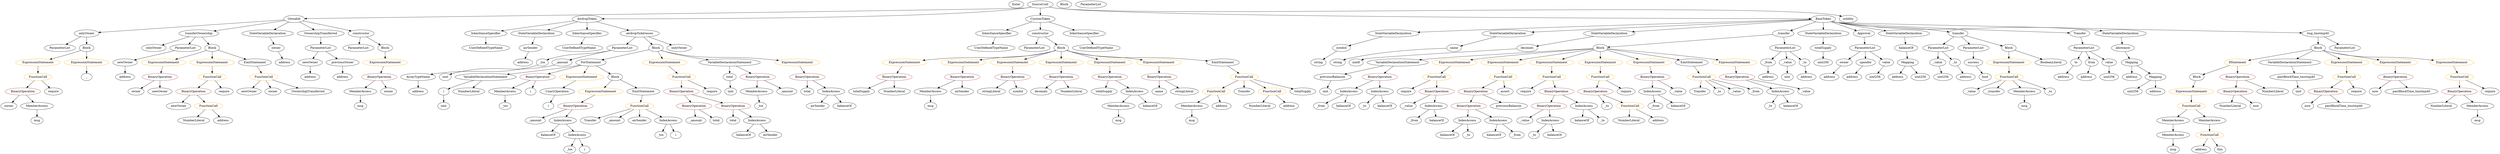 strict digraph {
	graph [bb="0,0,10436,756"];
	node [label="\N"];
	Enter	[height=0.5,
		pos="4214.6,738",
		width=0.83628];
	ExpressionStatement_Unnamed_20	[color=orange,
		height=0.5,
		label=ExpressionStatement,
		pos="3756.6,450",
		width=2.458];
	BinaryOperation_Unnamed_25	[color=brown,
		height=0.5,
		label=BinaryOperation,
		pos="3710.6,378",
		width=1.9867];
	ExpressionStatement_Unnamed_20 -> BinaryOperation_Unnamed_25	[pos="e,3721.8,396.1 3745.2,431.7 3740,423.81 3733.8,414.3 3728,405.55"];
	NumberLiteral_Unnamed	[color=black,
		height=0.5,
		label=NumberLiteral,
		pos="6808.6,162",
		width=1.765];
	VariableDeclarationStatement_Unnamed	[color=black,
		height=0.5,
		label=VariableDeclarationStatement,
		pos="5876.6,450",
		width=3.3174];
	VariableDeclaration_previousBalances	[color=black,
		height=0.5,
		label=previousBalances,
		pos="5550.6,378",
		width=2.0976];
	VariableDeclarationStatement_Unnamed -> VariableDeclaration_previousBalances	[pos="e,5605.4,390.76 5809.8,434.67 5753.3,422.52 5672.6,405.19 5616.3,393.11"];
	BinaryOperation_Unnamed_4	[color=brown,
		height=0.5,
		label=BinaryOperation,
		pos="5753.6,378",
		width=1.9867];
	VariableDeclarationStatement_Unnamed -> BinaryOperation_Unnamed_4	[pos="e,5781.6,394.91 5847.1,432.23 5830.4,422.72 5809.3,410.72 5791.4,400.52"];
	ParameterList_Unnamed_11	[color=black,
		height=0.5,
		label=ParameterList,
		pos="4289.6,522",
		width=1.7095];
	FunctionCall_Unnamed_16	[color=orange,
		height=0.5,
		label=FunctionCall,
		pos="2626.6,234",
		width=1.6125];
	Identifier_Transfer_1	[color=black,
		height=0.5,
		label=Transfer,
		pos="2416.6,162",
		width=1.1689];
	FunctionCall_Unnamed_16 -> Identifier_Transfer_1	[pos="e,2449,173.81 2588.1,220.16 2551.8,208.05 2497.4,189.94 2459.7,177.36"];
	Identifier__amount_3	[color=black,
		height=0.5,
		label=_amount,
		pos="2519.6,162",
		width=1.1967];
	FunctionCall_Unnamed_16 -> Identifier__amount_3	[pos="e,2542.1,177.7 2602.6,217.29 2587.4,207.38 2567.7,194.48 2551.3,183.74"];
	Identifier_airSender_2	[color=black,
		height=0.5,
		label=airSender,
		pos="2626.6,162",
		width=1.266];
	FunctionCall_Unnamed_16 -> Identifier_airSender_2	[pos="e,2626.6,180.1 2626.6,215.7 2626.6,208.41 2626.6,199.73 2626.6,191.54"];
	IndexAccess_Unnamed_13	[color=black,
		height=0.5,
		label=IndexAccess,
		pos="2749.6,162",
		width=1.6402];
	FunctionCall_Unnamed_16 -> IndexAccess_Unnamed_13	[pos="e,2722.7,178.33 2653.6,217.64 2671,207.75 2693.8,194.76 2712.8,183.93"];
	ParameterList_Unnamed	[color=black,
		height=0.5,
		label=ParameterList,
		pos="8702.6,522",
		width=1.7095];
	VariableDeclaration_to	[color=black,
		height=0.5,
		label=to,
		pos="8665.6,450",
		width=0.75];
	ParameterList_Unnamed -> VariableDeclaration_to	[pos="e,8674.2,467.31 8693.6,504.05 8689.4,496.03 8684.2,486.26 8679.5,477.3"];
	VariableDeclaration_from	[color=black,
		height=0.5,
		label=from,
		pos="8739.6,450",
		width=0.7947];
	ParameterList_Unnamed -> VariableDeclaration_from	[pos="e,8731,467.31 8711.6,504.05 8715.8,496.03 8721,486.26 8725.7,477.3"];
	VariableDeclaration_value	[color=black,
		height=0.5,
		label=value,
		pos="8815.6,450",
		width=0.82242];
	ParameterList_Unnamed -> VariableDeclaration_value	[pos="e,8795.6,463.4 8728,505.29 8745.1,494.66 8767.9,480.58 8785.9,469.42"];
	IfStatement_Unnamed	[color=orange,
		height=0.5,
		label=IfStatement,
		pos="9350.6,450",
		width=1.4739];
	Block_Unnamed_3	[color=black,
		height=0.5,
		label=Block,
		pos="9193.6,378",
		width=0.90558];
	IfStatement_Unnamed -> Block_Unnamed_3	[pos="e,9218.4,390.04 9319.6,435.17 9293.4,423.49 9255.9,406.78 9228.6,394.62"];
	BinaryOperation_Unnamed_12	[color=brown,
		height=0.5,
		label=BinaryOperation,
		pos="9350.6,378",
		width=1.9867];
	IfStatement_Unnamed -> BinaryOperation_Unnamed_12	[pos="e,9350.6,396.1 9350.6,431.7 9350.6,424.41 9350.6,415.73 9350.6,407.54"];
	ElementaryTypeName_address_4	[color=black,
		height=0.5,
		label=address,
		pos="8623.6,378",
		width=1.0996];
	VariableDeclaration_to -> ElementaryTypeName_address_4	[pos="e,8633.6,395.63 8655.9,432.76 8651,424.67 8645,414.66 8639.5,405.49"];
	MemberAccess_Unnamed_11	[color=black,
		height=0.5,
		label=MemberAccess,
		pos="3861.6,306",
		width=1.9174];
	Identifier_msg_7	[color=black,
		height=0.5,
		label=msg,
		pos="3861.6,234",
		width=0.75];
	MemberAccess_Unnamed_11 -> Identifier_msg_7	[pos="e,3861.6,252.1 3861.6,287.7 3861.6,280.41 3861.6,271.73 3861.6,263.54"];
	Parameter_success	[color=black,
		height=0.5,
		label=success,
		pos="8238.6,450",
		width=1.1135];
	ElementaryTypeName_bool	[color=black,
		height=0.5,
		label=bool,
		pos="8290.6,378",
		width=0.76697];
	Parameter_success -> ElementaryTypeName_bool	[pos="e,8279.1,394.51 8250.9,432.41 8257.3,423.8 8265.3,413.11 8272.4,403.56"];
	Identifier_newOwner	[color=black,
		height=0.5,
		label=newOwner,
		pos="726.6,234",
		width=1.4046];
	ParameterList_Unnamed_3	[color=black,
		height=0.5,
		label=ParameterList,
		pos="8097.6,522",
		width=1.7095];
	Parameter__value_1	[color=black,
		height=0.5,
		label=_value,
		pos="8073.6,450",
		width=0.96103];
	ParameterList_Unnamed_3 -> Parameter__value_1	[pos="e,8079.5,468.1 8091.7,503.7 8089.1,496.24 8086.1,487.32 8083.2,478.97"];
	Parameter__to_1	[color=black,
		height=0.5,
		label=_to,
		pos="8153.6,450",
		width=0.75];
	ParameterList_Unnamed_3 -> Parameter__to_1	[pos="e,8141.3,466.36 8111.2,504.05 8118,495.44 8126.6,484.81 8134.1,475.33"];
	VariableDeclaration_total	[color=black,
		height=0.5,
		label=total,
		pos="3007.6,378",
		width=0.75];
	ElementaryTypeName_uint_4	[color=black,
		height=0.5,
		label=uint,
		pos="3009.6,306",
		width=0.75];
	VariableDeclaration_total -> ElementaryTypeName_uint_4	[pos="e,3009.1,324.1 3008.1,359.7 3008.3,352.41 3008.5,343.73 3008.8,335.54"];
	VariableDeclaration_totalSupply	[color=black,
		height=0.5,
		label=totalSupply,
		pos="7613.6,522",
		width=1.4739];
	ElementaryTypeName_uint256	[color=black,
		height=0.5,
		label=uint256,
		pos="7613.6,450",
		width=1.0442];
	VariableDeclaration_totalSupply -> ElementaryTypeName_uint256	[pos="e,7613.6,468.1 7613.6,503.7 7613.6,496.41 7613.6,487.73 7613.6,479.54"];
	Identifier__value_1	[color=black,
		height=0.5,
		label=_value,
		pos="6357.6,162",
		width=0.96103];
	ElementaryTypeName_string	[color=black,
		height=0.5,
		label=string,
		pos="5632.6,450",
		width=0.864];
	ExpressionStatement_Unnamed_1	[color=orange,
		height=0.5,
		label=ExpressionStatement,
		pos="6102.6,450",
		width=2.458];
	FunctionCall_Unnamed_2	[color=orange,
		height=0.5,
		label=FunctionCall,
		pos="5992.6,378",
		width=1.6125];
	ExpressionStatement_Unnamed_1 -> FunctionCall_Unnamed_2	[pos="e,6017.3,394.75 6076.5,432.41 6061.7,422.97 6042.9,411.03 6026.9,400.83"];
	Identifier__value_5	[color=black,
		height=0.5,
		label=_value,
		pos="8233.6,306",
		width=0.96103];
	ExpressionStatement_Unnamed_11	[color=orange,
		height=0.5,
		label=ExpressionStatement,
		pos="1571.6,450",
		width=2.458];
	BinaryOperation_Unnamed_14	[color=brown,
		height=0.5,
		label=BinaryOperation,
		pos="1548.6,378",
		width=1.9867];
	ExpressionStatement_Unnamed_11 -> BinaryOperation_Unnamed_14	[pos="e,1554.2,396.1 1565.9,431.7 1563.5,424.24 1560.5,415.32 1557.8,406.97"];
	Block_Unnamed_10	[color=black,
		height=0.5,
		label=Block,
		pos="4418.6,738",
		width=0.90558];
	ElementaryTypeName_address_13	[color=black,
		height=0.5,
		label=address,
		pos="1397.6,378",
		width=1.0996];
	BinaryOperation_Unnamed_30	[color=brown,
		height=0.5,
		label=BinaryOperation,
		pos="3994.6,378",
		width=1.9867];
	BinaryOperation_Unnamed_30 -> MemberAccess_Unnamed_11	[pos="e,3891.3,322.66 3964.8,361.29 3946,351.43 3921.6,338.59 3901.3,327.88"];
	Identifier_airSender_3	[color=black,
		height=0.5,
		label=airSender,
		pos="3994.6,306",
		width=1.266];
	BinaryOperation_Unnamed_30 -> Identifier_airSender_3	[pos="e,3994.6,324.1 3994.6,359.7 3994.6,352.41 3994.6,343.73 3994.6,335.54"];
	ElementaryTypeName_address	[color=black,
		height=0.5,
		label=address,
		pos="7922.6,378",
		width=1.0996];
	Identifier__to	[color=black,
		height=0.5,
		label=_to,
		pos="6711.6,234",
		width=0.75];
	VariableDeclaration_allowance	[color=black,
		height=0.5,
		label=allowance,
		pos="8888.6,522",
		width=1.3076];
	Mapping_Unnamed_1	[color=black,
		height=0.5,
		label=Mapping,
		pos="8910.6,450",
		width=1.2105];
	VariableDeclaration_allowance -> Mapping_Unnamed_1	[pos="e,8905.2,468.1 8894,503.7 8896.4,496.24 8899.2,487.32 8901.8,478.97"];
	ParameterList_Unnamed_4	[color=black,
		height=0.5,
		label=ParameterList,
		pos="8238.6,522",
		width=1.7095];
	ParameterList_Unnamed_4 -> Parameter_success	[pos="e,8238.6,468.1 8238.6,503.7 8238.6,496.41 8238.6,487.73 8238.6,479.54"];
	ElementaryTypeName_uint_1	[color=black,
		height=0.5,
		label=uint,
		pos="5513.6,306",
		width=0.75];
	StateVariableDeclaration_Unnamed_1	[color=black,
		height=0.5,
		label=StateVariableDeclaration,
		pos="5825.6,594",
		width=2.8184];
	VariableDeclaration_symbol	[color=black,
		height=0.5,
		label=symbol,
		pos="5643.6,522",
		width=1.0581];
	StateVariableDeclaration_Unnamed_1 -> VariableDeclaration_symbol	[pos="e,5672.6,534.14 5784.3,577.12 5753.9,565.44 5712.9,549.67 5683,538.17"];
	FunctionCall_Unnamed_4	[color=orange,
		height=0.5,
		label=FunctionCall,
		pos="6275.6,378",
		width=1.6125];
	BinaryOperation_Unnamed_7	[color=brown,
		height=0.5,
		label=BinaryOperation,
		pos="6153.6,306",
		width=1.9867];
	FunctionCall_Unnamed_4 -> BinaryOperation_Unnamed_7	[pos="e,6181.2,322.81 6248.8,361.64 6231.9,351.93 6209.8,339.23 6191.1,328.52"];
	Identifier_assert	[color=black,
		height=0.5,
		label=assert,
		pos="6275.6,306",
		width=0.89172];
	FunctionCall_Unnamed_4 -> Identifier_assert	[pos="e,6275.6,324.1 6275.6,359.7 6275.6,352.41 6275.6,343.73 6275.6,335.54"];
	Identifier_totalSupply	[color=black,
		height=0.5,
		label=totalSupply,
		pos="3575.6,306",
		width=1.4739];
	Identifier__to_3	[color=black,
		height=0.5,
		label=_to,
		pos="5672.6,234",
		width=0.75];
	VariableDeclaration_owner	[color=black,
		height=0.5,
		label=owner,
		pos="7702.6,450",
		width=0.93331];
	ElementaryTypeName_address_5	[color=black,
		height=0.5,
		label=address,
		pos="7635.6,378",
		width=1.0996];
	VariableDeclaration_owner -> ElementaryTypeName_address_5	[pos="e,7650.9,394.98 7687.7,433.46 7679.2,424.53 7668.2,413.11 7658.6,403.04"];
	Identifier_require_2	[color=black,
		height=0.5,
		label=require,
		pos="6361.6,306",
		width=1.0026];
	BinaryOperation_Unnamed_11	[color=brown,
		height=0.5,
		label=BinaryOperation,
		pos="9979.6,378",
		width=1.9867];
	Identifier_now_1	[color=black,
		height=0.5,
		label=now,
		pos="9921.6,306",
		width=0.75];
	BinaryOperation_Unnamed_11 -> Identifier_now_1	[pos="e,9934.3,322.36 9965.6,360.05 9958.3,351.35 9949.4,340.59 9941.5,331.03"];
	Identifier_pastBlockTime_tmstmp40_1	[color=black,
		height=0.5,
		label=pastBlockTime_tmstmp40,
		pos="10076,306",
		width=3.0263];
	BinaryOperation_Unnamed_11 -> Identifier_pastBlockTime_tmstmp40_1	[pos="e,10052,323.88 10002,360.76 10014,351.77 10030,340.44 10043,330.49"];
	BinaryOperation_Unnamed_9	[color=brown,
		height=0.5,
		label=BinaryOperation,
		pos="10274,306",
		width=1.9867];
	NumberLiteral_Unnamed_1	[color=black,
		height=0.5,
		label=NumberLiteral,
		pos="10198,234",
		width=1.765];
	BinaryOperation_Unnamed_9 -> NumberLiteral_Unnamed_1	[pos="e,10216,251.71 10256,288.41 10246,279.76 10235,269 10224,259.42"];
	MemberAccess_Unnamed_1	[color=black,
		height=0.5,
		label=MemberAccess,
		pos="10349,234",
		width=1.9174];
	BinaryOperation_Unnamed_9 -> MemberAccess_Unnamed_1	[pos="e,10331,251.71 10291,288.41 10301,279.76 10312,269 10322,259.42"];
	StateVariableDeclaration_Unnamed	[color=black,
		height=0.5,
		label=StateVariableDeclaration,
		pos="6138.6,594",
		width=2.8184];
	VariableDeclaration_name	[color=black,
		height=0.5,
		label=name,
		pos="5899.6,522",
		width=0.83628];
	StateVariableDeclaration_Unnamed -> VariableDeclaration_name	[pos="e,5926.4,530.86 6087.6,578.07 6042.6,564.88 5978,545.96 5937.4,534.08"];
	MemberAccess_Unnamed_5	[color=black,
		height=0.5,
		label=MemberAccess,
		pos="1480.6,306",
		width=1.9174];
	BinaryOperation_Unnamed_14 -> MemberAccess_Unnamed_5	[pos="e,1496.9,323.79 1532.1,360.05 1524,351.63 1513.9,341.28 1504.9,331.97"];
	Identifier_owner	[color=black,
		height=0.5,
		label=owner,
		pos="1601.6,306",
		width=0.93331];
	BinaryOperation_Unnamed_14 -> Identifier_owner	[pos="e,1589.6,322.83 1561.4,360.05 1567.9,351.56 1575.8,341.11 1582.9,331.73"];
	BinaryOperation_Unnamed_6	[color=brown,
		height=0.5,
		label=BinaryOperation,
		pos="7239.6,378",
		width=1.9867];
	IndexAccess_Unnamed_6	[color=black,
		height=0.5,
		label=IndexAccess,
		pos="7458.6,306",
		width=1.6402];
	BinaryOperation_Unnamed_6 -> IndexAccess_Unnamed_6	[pos="e,7419,319.66 7282.6,363.25 7318.7,351.73 7370.2,335.26 7408.2,323.12"];
	Identifier__value_3	[color=black,
		height=0.5,
		label=_value,
		pos="7570.6,306",
		width=0.96103];
	BinaryOperation_Unnamed_6 -> Identifier__value_3	[pos="e,7544.4,318.1 7292.5,365.47 7301.5,363.59 7310.8,361.7 7319.6,360 7411.3,342.29 7436.6,348.95 7526.6,324 7528.9,323.37 7531.2,322.66 \
7533.5,321.91"];
	Identifier__tos_3	[color=black,
		height=0.5,
		label=_tos,
		pos="2713.6,90",
		width=0.75311];
	Identifier_balanceOf_4	[color=black,
		height=0.5,
		label=balanceOf,
		pos="5766.6,234",
		width=1.3491];
	ExpressionStatement_Unnamed_12	[color=orange,
		height=0.5,
		label=ExpressionStatement,
		pos="156.6,450",
		width=2.458];
	FunctionCall_Unnamed_11	[color=orange,
		height=0.5,
		label=FunctionCall,
		pos="156.6,378",
		width=1.6125];
	ExpressionStatement_Unnamed_12 -> FunctionCall_Unnamed_11	[pos="e,156.6,396.1 156.6,431.7 156.6,424.41 156.6,415.73 156.6,407.54"];
	ElementaryTypeName_address_1	[color=black,
		height=0.5,
		label=address,
		pos="8910.6,378",
		width=1.0996];
	FunctionCall_Unnamed_1	[color=orange,
		height=0.5,
		label=FunctionCall,
		pos="6814.6,234",
		width=1.6125];
	FunctionCall_Unnamed_1 -> NumberLiteral_Unnamed	[pos="e,6810.1,180.1 6813.1,215.7 6812.5,208.41 6811.7,199.73 6811,191.54"];
	ElementaryTypeName_address_9	[color=black,
		height=0.5,
		label=address,
		pos="6929.6,162",
		width=1.0996];
	FunctionCall_Unnamed_1 -> ElementaryTypeName_address_9	[pos="e,6906.5,177.07 6840.1,217.46 6856.8,207.32 6878.7,193.97 6896.7,183.02"];
	Identifier_total_2	[color=black,
		height=0.5,
		label=total,
		pos="3341.6,306",
		width=0.75];
	Identifier_require_1	[color=black,
		height=0.5,
		label=require,
		pos="5866.6,306",
		width=1.0026];
	BinaryOperation_Unnamed_2	[color=brown,
		height=0.5,
		label=BinaryOperation,
		pos="6487.6,306",
		width=1.9867];
	BinaryOperation_Unnamed_3	[color=brown,
		height=0.5,
		label=BinaryOperation,
		pos="6458.6,234",
		width=1.9867];
	BinaryOperation_Unnamed_2 -> BinaryOperation_Unnamed_3	[pos="e,6465.7,252.1 6480.4,287.7 6477.3,280.15 6473.6,271.12 6470.1,262.68"];
	IndexAccess_Unnamed_2	[color=black,
		height=0.5,
		label=IndexAccess,
		pos="6607.6,234",
		width=1.6402];
	BinaryOperation_Unnamed_2 -> IndexAccess_Unnamed_2	[pos="e,6581,250.5 6515.1,288.94 6531.7,279.25 6553.1,266.78 6571.1,256.27"];
	Identifier_newOwner_1	[color=black,
		height=0.5,
		label=newOwner,
		pos="1021.6,306",
		width=1.4046];
	Identifier_airSender_1	[color=black,
		height=0.5,
		label=airSender,
		pos="3389.6,234",
		width=1.266];
	ElementaryTypeName_address_12	[color=black,
		height=0.5,
		label=address,
		pos="1153.6,450",
		width=1.0996];
	Identifier_now	[color=black,
		height=0.5,
		label=now,
		pos="9637.6,234",
		width=0.75];
	Identifier__to_4	[color=black,
		height=0.5,
		label=_to,
		pos="7411.6,234",
		width=0.75];
	IndexAccess_Unnamed_6 -> Identifier__to_4	[pos="e,7422.2,250.83 7447.2,288.05 7441.6,279.73 7434.8,269.54 7428.6,260.32"];
	Identifier_balanceOf_6	[color=black,
		height=0.5,
		label=balanceOf,
		pos="7505.6,234",
		width=1.3491];
	IndexAccess_Unnamed_6 -> Identifier_balanceOf_6	[pos="e,7494.3,251.79 7470,288.05 7475.4,279.97 7482,270.12 7488.1,261.11"];
	ParameterList_Unnamed_7	[color=black,
		height=0.5,
		label=ParameterList,
		pos="1459.6,522",
		width=1.7095];
	InheritanceSpecifier_Unnamed_1	[color=black,
		height=0.5,
		label=InheritanceSpecifier,
		pos="2001.6,594",
		width=2.3333];
	UserDefinedTypeName_Unnamed_1	[color=black,
		height=0.5,
		label=UserDefinedTypeName,
		pos="2001.6,522",
		width=2.7214];
	InheritanceSpecifier_Unnamed_1 -> UserDefinedTypeName_Unnamed_1	[pos="e,2001.6,540.1 2001.6,575.7 2001.6,568.41 2001.6,559.73 2001.6,551.54"];
	VariableDeclarationStatement_Unnamed_3	[color=black,
		height=0.5,
		label=VariableDeclarationStatement,
		pos="1992.6,378",
		width=3.3174];
	VariableDeclaration_i	[color=black,
		height=0.5,
		label=i,
		pos="1811.6,306",
		width=0.75];
	VariableDeclarationStatement_Unnamed_3 -> VariableDeclaration_i	[pos="e,1832.8,317.39 1945.5,361 1916.9,350.99 1879.9,337.49 1847.6,324 1846.1,323.37 1844.5,322.71 1843,322.03"];
	NumberLiteral_Unnamed_5	[color=black,
		height=0.5,
		label=NumberLiteral,
		pos="1920.6,306",
		width=1.765];
	VariableDeclarationStatement_Unnamed_3 -> NumberLiteral_Unnamed_5	[pos="e,1937.9,323.79 1975.2,360.05 1966.4,351.54 1955.6,341.07 1946,331.68"];
	Identifier__tos_2	[color=black,
		height=0.5,
		label=_tos,
		pos="2324.6,18",
		width=0.75311];
	BinaryOperation_Unnamed_10	[color=brown,
		height=0.5,
		label=BinaryOperation,
		pos="9714.6,306",
		width=1.9867];
	BinaryOperation_Unnamed_10 -> Identifier_now	[pos="e,9653.1,249.11 9696.4,288.41 9686,278.97 9672.8,267.03 9661.6,256.83"];
	Identifier_pastBlockTime_tmstmp40	[color=black,
		height=0.5,
		label=pastBlockTime_tmstmp40,
		pos="9791.6,234",
		width=3.0263];
	BinaryOperation_Unnamed_10 -> Identifier_pastBlockTime_tmstmp40	[pos="e,9772.7,252.2 9732.8,288.41 9742.2,279.88 9753.9,269.32 9764.3,259.84"];
	ModifierDefinition_onlyOwner	[color=black,
		height=0.5,
		label=onlyOwner,
		pos="351.6,594",
		width=1.4323];
	ParameterList_Unnamed_8	[color=black,
		height=0.5,
		label=ParameterList,
		pos="239.6,522",
		width=1.7095];
	ModifierDefinition_onlyOwner -> ParameterList_Unnamed_8	[pos="e,264.63,538.64 327.3,577.81 311.81,568.13 291.49,555.43 274.32,544.7"];
	Block_Unnamed_5	[color=black,
		height=0.5,
		label=Block,
		pos="351.6,522",
		width=0.90558];
	ModifierDefinition_onlyOwner -> Block_Unnamed_5	[pos="e,351.6,540.1 351.6,575.7 351.6,568.41 351.6,559.73 351.6,551.54"];
	BinaryOperation_Unnamed	[color=brown,
		height=0.5,
		label=BinaryOperation,
		pos="6648.6,306",
		width=1.9867];
	BinaryOperation_Unnamed -> Identifier__to	[pos="e,6698.2,249.89 6663.8,288.05 6671.9,279.13 6681.8,268.06 6690.6,258.33"];
	BinaryOperation_Unnamed -> FunctionCall_Unnamed_1	[pos="e,6781,249.16 6684.2,289.98 6709.5,279.31 6743.7,264.9 6770.7,253.52"];
	FunctionCall_Unnamed_5	[color=orange,
		height=0.5,
		label=FunctionCall,
		pos="7091.6,378",
		width=1.6125];
	Identifier_Transfer	[color=black,
		height=0.5,
		label=Transfer,
		pos="7094.6,306",
		width=1.1689];
	FunctionCall_Unnamed_5 -> Identifier_Transfer	[pos="e,7093.9,324.1 7092.3,359.7 7092.7,352.41 7093,343.73 7093.4,335.54"];
	Identifier__to_6	[color=black,
		height=0.5,
		label=_to,
		pos="7181.6,306",
		width=0.75];
	FunctionCall_Unnamed_5 -> Identifier__to_6	[pos="e,7164.5,320.33 7112.5,360.76 7125.3,350.79 7141.8,337.93 7155.5,327.28"];
	Identifier__value_4	[color=black,
		height=0.5,
		label=_value,
		pos="7261.6,306",
		width=0.96103];
	FunctionCall_Unnamed_5 -> Identifier__value_4	[pos="e,7234.9,317.99 7125.6,363 7154.2,351.21 7195.2,334.36 7224.6,322.22"];
	Identifier__from_4	[color=black,
		height=0.5,
		label=_from,
		pos="7347.6,306",
		width=0.93331];
	FunctionCall_Unnamed_5 -> Identifier__from_4	[pos="e,7322,318.02 7135.6,365.79 7143.2,363.85 7151.1,361.86 7158.6,360 7223.9,343.73 7241.6,344.67 7305.6,324 7307.5,323.37 7309.5,322.7 \
7311.5,322"];
	Identifier__from_2	[color=black,
		height=0.5,
		label=_from,
		pos="6924.6,234",
		width=0.93331];
	MemberAccess_Unnamed_8	[color=black,
		height=0.5,
		label=MemberAccess,
		pos="2071.6,306",
		width=1.9174];
	Identifier__tos_1	[color=black,
		height=0.5,
		label=_tos,
		pos="2071.6,234",
		width=0.75311];
	MemberAccess_Unnamed_8 -> Identifier__tos_1	[pos="e,2071.6,252.1 2071.6,287.7 2071.6,280.41 2071.6,271.73 2071.6,263.54"];
	Identifier_balanceOf_7	[color=black,
		height=0.5,
		label=balanceOf,
		pos="6234.6,90",
		width=1.3491];
	VariableDeclaration_newOwner	[color=black,
		height=0.5,
		label=newOwner,
		pos="1261.6,450",
		width=1.4046];
	ElementaryTypeName_address_14	[color=black,
		height=0.5,
		label=address,
		pos="1261.6,378",
		width=1.0996];
	VariableDeclaration_newOwner -> ElementaryTypeName_address_14	[pos="e,1261.6,396.1 1261.6,431.7 1261.6,424.41 1261.6,415.73 1261.6,407.54"];
	VariableDeclarationStatement_Unnamed_1	[color=black,
		height=0.5,
		label=VariableDeclarationStatement,
		pos="9558.6,450",
		width=3.3174];
	VariableDeclaration_pastBlockTime_tmstmp40	[color=black,
		height=0.5,
		label=pastBlockTime_tmstmp40,
		pos="9579.6,378",
		width=3.0263];
	VariableDeclarationStatement_Unnamed_1 -> VariableDeclaration_pastBlockTime_tmstmp40	[pos="e,9574.5,396.1 9563.8,431.7 9566,424.24 9568.7,415.32 9571.2,406.97"];
	Identifier_msg_1	[color=black,
		height=0.5,
		label=msg,
		pos="10349,162",
		width=0.75];
	IndexAccess_Unnamed_1	[color=black,
		height=0.5,
		label=IndexAccess,
		pos="6469.6,162",
		width=1.6402];
	Identifier__to_1	[color=black,
		height=0.5,
		label=_to,
		pos="6447.6,90",
		width=0.75];
	IndexAccess_Unnamed_1 -> Identifier__to_1	[pos="e,6453,108.1 6464.2,143.7 6461.8,136.24 6459,127.32 6456.4,118.97"];
	Identifier_balanceOf_1	[color=black,
		height=0.5,
		label=balanceOf,
		pos="6541.6,90",
		width=1.3491];
	IndexAccess_Unnamed_1 -> Identifier_balanceOf_1	[pos="e,6525.2,106.99 6486.7,144.41 6495.8,135.57 6507.1,124.53 6517.1,114.79"];
	Identifier__from_1	[color=black,
		height=0.5,
		label=_from,
		pos="5478.6,234",
		width=0.93331];
	IndexAccess_Unnamed_10	[color=black,
		height=0.5,
		label=IndexAccess,
		pos="3445.6,306",
		width=1.6402];
	IndexAccess_Unnamed_10 -> Identifier_airSender_1	[pos="e,3402.6,251.31 3432,288.05 3425.3,279.68 3417.1,269.4 3409.7,260.13"];
	Identifier_balanceOf_10	[color=black,
		height=0.5,
		label=balanceOf,
		pos="3501.6,234",
		width=1.3491];
	IndexAccess_Unnamed_10 -> Identifier_balanceOf_10	[pos="e,3488.2,251.79 3459.2,288.05 3465.8,279.8 3473.8,269.7 3481.2,260.54"];
	StateVariableDeclaration_Unnamed_2	[color=black,
		height=0.5,
		label=StateVariableDeclaration,
		pos="6724.6,594",
		width=2.8184];
	VariableDeclaration_decimals	[color=black,
		height=0.5,
		label=decimals,
		pos="6422.6,522",
		width=1.1967];
	StateVariableDeclaration_Unnamed_2 -> VariableDeclaration_decimals	[pos="e,6459.7,531.59 6664.6,579.09 6607.7,565.9 6523.3,546.35 6470.7,534.15"];
	Identifier_name	[color=black,
		height=0.5,
		label=name,
		pos="4818.6,306",
		width=0.83628];
	IndexAccess_Unnamed_3	[color=black,
		height=0.5,
		label=IndexAccess,
		pos="5617.6,306",
		width=1.6402];
	IndexAccess_Unnamed_3 -> Identifier__from_1	[pos="e,5502.5,247.03 5588.1,290.15 5566,279.02 5535.7,263.75 5512.6,252.1"];
	Identifier_balanceOf_3	[color=black,
		height=0.5,
		label=balanceOf,
		pos="5578.6,234",
		width=1.3491];
	IndexAccess_Unnamed_3 -> Identifier_balanceOf_3	[pos="e,5588,251.79 5608.2,288.05 5603.8,280.14 5598.4,270.54 5593.5,261.69"];
	BinaryOperation_Unnamed_5	[color=brown,
		height=0.5,
		label=BinaryOperation,
		pos="6887.6,378",
		width=1.9867];
	IndexAccess_Unnamed_5	[color=black,
		height=0.5,
		label=IndexAccess,
		pos="6887.6,306",
		width=1.6402];
	BinaryOperation_Unnamed_5 -> IndexAccess_Unnamed_5	[pos="e,6887.6,324.1 6887.6,359.7 6887.6,352.41 6887.6,343.73 6887.6,335.54"];
	Identifier__value_2	[color=black,
		height=0.5,
		label=_value,
		pos="6999.6,306",
		width=0.96103];
	BinaryOperation_Unnamed_5 -> Identifier__value_2	[pos="e,6978.3,320.33 6913.6,360.76 6930,350.5 6951.3,337.18 6968.6,326.37"];
	FunctionCall_Unnamed_6	[color=orange,
		height=0.5,
		label=FunctionCall,
		pos="8394.6,378",
		width=1.6125];
	FunctionCall_Unnamed_6 -> Identifier__value_5	[pos="e,8259.5,318.26 8362,362.83 8335.3,351.23 8297.6,334.82 8269.9,322.8"];
	Identifier__transfer	[color=black,
		height=0.5,
		label=_transfer,
		pos="8329.6,306",
		width=1.2105];
	FunctionCall_Unnamed_6 -> Identifier__transfer	[pos="e,8344.4,322.99 8379.2,360.41 8371.1,351.74 8361.1,340.97 8352.2,331.38"];
	MemberAccess_Unnamed	[color=black,
		height=0.5,
		label=MemberAccess,
		pos="8460.6,306",
		width=1.9174];
	FunctionCall_Unnamed_6 -> MemberAccess_Unnamed	[pos="e,8444.6,323.96 8410.2,360.41 8418.2,351.99 8428,341.58 8436.8,332.2"];
	Identifier__to_7	[color=black,
		height=0.5,
		label=_to,
		pos="8574.6,306",
		width=0.75];
	FunctionCall_Unnamed_6 -> Identifier__to_7	[pos="e,8553.4,317.38 8432.6,364.06 8461.8,353.85 8503.1,338.88 8538.6,324 8540.1,323.37 8541.7,322.7 8543.2,322.02"];
	Identifier_owner_1	[color=black,
		height=0.5,
		label=owner,
		pos="33.599,234",
		width=0.93331];
	MemberAccess_Unnamed_7	[color=black,
		height=0.5,
		label=MemberAccess,
		pos="3123.6,306",
		width=1.9174];
	Identifier__tos	[color=black,
		height=0.5,
		label=_tos,
		pos="3146.6,234",
		width=0.75311];
	MemberAccess_Unnamed_7 -> Identifier__tos	[pos="e,3141,252.1 3129.3,287.7 3131.7,280.24 3134.7,271.32 3137.4,262.97"];
	ContractDefinition_Ownable	[color=black,
		height=0.5,
		label=Ownable,
		pos="1198.6,666",
		width=1.2105];
	ContractDefinition_Ownable -> ModifierDefinition_onlyOwner	[pos="e,401.57,599.13 1156,661.48 1016.9,649.99 575.73,613.52 412.81,600.06"];
	FunctionDefinition_transferOwnership	[color=black,
		height=0.5,
		label=transferOwnership,
		pos="804.6,594",
		width=2.1947];
	ContractDefinition_Ownable -> FunctionDefinition_transferOwnership	[pos="e,865.63,605.84 1159,657.97 1093.1,646.25 959.76,622.57 876.75,607.82"];
	StateVariableDeclaration_Unnamed_6	[color=black,
		height=0.5,
		label=StateVariableDeclaration,
		pos="1091.6,594",
		width=2.8184];
	ContractDefinition_Ownable -> StateVariableDeclaration_Unnamed_6	[pos="e,1117.3,611.79 1175.9,650.15 1161.5,640.76 1142.7,628.43 1126.5,617.81"];
	EventDefinition_OwnershipTransferred	[color=black,
		height=0.5,
		label=OwnershipTransferred,
		pos="1305.6,594",
		width=2.6243];
	ContractDefinition_Ownable -> EventDefinition_OwnershipTransferred	[pos="e,1279.9,611.79 1221.3,650.15 1235.6,640.76 1254.5,628.43 1270.7,617.81"];
	FunctionDefinition_constructor	[color=black,
		height=0.5,
		label=constructor,
		pos="1471.6,594",
		width=1.4877];
	ContractDefinition_Ownable -> FunctionDefinition_constructor	[pos="e,1431,606.07 1235.4,655.89 1277.4,645.48 1348,627.82 1408.6,612 1412.3,611.03 1416.2,610.01 1420.1,608.98"];
	ElementaryTypeName_uint_5	[color=black,
		height=0.5,
		label=uint,
		pos="1811.6,234",
		width=0.75];
	VariableDeclaration_i -> ElementaryTypeName_uint_5	[pos="e,1811.6,252.1 1811.6,287.7 1811.6,280.41 1811.6,271.73 1811.6,263.54"];
	NumberLiteral_Unnamed_6	[color=black,
		height=0.5,
		label=NumberLiteral,
		pos="3710.6,306",
		width=1.765];
	MemberAccess_Unnamed_2	[color=black,
		height=0.5,
		label=MemberAccess,
		pos="9079.6,162",
		width=1.9174];
	MemberAccess_Unnamed_3	[color=black,
		height=0.5,
		label=MemberAccess,
		pos="9079.6,90",
		width=1.9174];
	MemberAccess_Unnamed_2 -> MemberAccess_Unnamed_3	[pos="e,9079.6,108.1 9079.6,143.7 9079.6,136.41 9079.6,127.73 9079.6,119.54"];
	ExpressionStatement_Unnamed_6	[color=orange,
		height=0.5,
		label=ExpressionStatement,
		pos="8385.6,450",
		width=2.458];
	ExpressionStatement_Unnamed_6 -> FunctionCall_Unnamed_6	[pos="e,8392.4,396.1 8387.8,431.7 8388.8,424.32 8389.9,415.52 8391,407.25"];
	MemberAccess_Unnamed_9	[color=black,
		height=0.5,
		label=MemberAccess,
		pos="4613.6,234",
		width=1.9174];
	Identifier_msg_5	[color=black,
		height=0.5,
		label=msg,
		pos="4613.6,162",
		width=0.75];
	MemberAccess_Unnamed_9 -> Identifier_msg_5	[pos="e,4613.6,180.1 4613.6,215.7 4613.6,208.41 4613.6,199.73 4613.6,191.54"];
	StateVariableDeclaration_Unnamed_7	[color=black,
		height=0.5,
		label=StateVariableDeclaration,
		pos="2204.6,594",
		width=2.8184];
	VariableDeclaration_airSender	[color=black,
		height=0.5,
		label=airSender,
		pos="2184.6,522",
		width=1.266];
	StateVariableDeclaration_Unnamed_7 -> VariableDeclaration_airSender	[pos="e,2189.5,540.1 2199.7,575.7 2197.5,568.24 2195,559.32 2192.6,550.97"];
	ElementaryTypeName_address_7	[color=black,
		height=0.5,
		label=address,
		pos="7368.6,378",
		width=1.0996];
	ExpressionStatement_Unnamed_5	[color=orange,
		height=0.5,
		label=ExpressionStatement,
		pos="6297.6,450",
		width=2.458];
	ExpressionStatement_Unnamed_5 -> FunctionCall_Unnamed_4	[pos="e,6281,396.1 6292.2,431.7 6289.8,424.24 6287,415.32 6284.4,406.97"];
	IndexAccess_Unnamed_5 -> Identifier__from_2	[pos="e,6915.7,251.79 6896.6,288.05 6900.7,280.14 6905.8,270.54 6910.5,261.69"];
	Identifier_balanceOf_5	[color=black,
		height=0.5,
		label=balanceOf,
		pos="7024.6,234",
		width=1.3491];
	IndexAccess_Unnamed_5 -> Identifier_balanceOf_5	[pos="e,6997.1,249.04 6917,289.98 6937.5,279.51 6965,265.45 6987.1,254.16"];
	ModifierInvocation_onlyOwner	[color=black,
		height=0.5,
		label=onlyOwner,
		pos="617.6,522",
		width=1.4323];
	BooleanLiteral_Unnamed	[color=black,
		height=0.5,
		label=BooleanLiteral,
		pos="8556.6,450",
		width=1.7788];
	InheritanceSpecifier_Unnamed_2	[color=black,
		height=0.5,
		label=InheritanceSpecifier,
		pos="4135.6,594",
		width=2.3333];
	UserDefinedTypeName_Unnamed_2	[color=black,
		height=0.5,
		label=UserDefinedTypeName,
		pos="4111.6,522",
		width=2.7214];
	InheritanceSpecifier_Unnamed_2 -> UserDefinedTypeName_Unnamed_2	[pos="e,4117.5,540.1 4129.7,575.7 4127.1,568.24 4124.1,559.32 4121.2,550.97"];
	BinaryOperation_Unnamed_8	[color=brown,
		height=0.5,
		label=BinaryOperation,
		pos="6128.6,234",
		width=1.9867];
	BinaryOperation_Unnamed_7 -> BinaryOperation_Unnamed_8	[pos="e,6134.7,252.1 6147.4,287.7 6144.7,280.15 6141.5,271.12 6138.5,262.68"];
	Identifier_previousBalances	[color=black,
		height=0.5,
		label=previousBalances,
		pos="6293.6,234",
		width=2.0976];
	BinaryOperation_Unnamed_7 -> Identifier_previousBalances	[pos="e,6262.1,250.73 6184.7,289.46 6204.5,279.57 6230.4,266.62 6251.9,255.83"];
	ContractDefinition_AirdropToken	[color=black,
		height=0.5,
		label=AirdropToken,
		pos="2407.6,666",
		width=1.7788];
	ContractDefinition_AirdropToken -> InheritanceSpecifier_Unnamed_1	[pos="e,2063.9,606.5 2353.3,656.02 2290.8,645.65 2185.2,627.96 2094.6,612 2088.2,610.88 2081.6,609.7 2075,608.51"];
	ContractDefinition_AirdropToken -> StateVariableDeclaration_Unnamed_7	[pos="e,2249.6,610.53 2368.5,651.5 2337.8,640.93 2294.7,626.08 2260.4,614.25"];
	InheritanceSpecifier_Unnamed	[color=black,
		height=0.5,
		label=InheritanceSpecifier,
		pos="2407.6,594",
		width=2.3333];
	ContractDefinition_AirdropToken -> InheritanceSpecifier_Unnamed	[pos="e,2407.6,612.1 2407.6,647.7 2407.6,640.41 2407.6,631.73 2407.6,623.54"];
	FunctionDefinition_airdropToAdresses	[color=black,
		height=0.5,
		label=airdropToAdresses,
		pos="2624.6,594",
		width=2.3055];
	ContractDefinition_AirdropToken -> FunctionDefinition_airdropToAdresses	[pos="e,2579.6,609.52 2448.7,651.75 2482.7,640.78 2531.3,625.1 2568.8,612.99"];
	FunctionCall_Unnamed_7	[color=orange,
		height=0.5,
		label=FunctionCall,
		pos="10274,378",
		width=1.6125];
	FunctionCall_Unnamed_7 -> BinaryOperation_Unnamed_9	[pos="e,10274,324.1 10274,359.7 10274,352.41 10274,343.73 10274,335.54"];
	Identifier_require_3	[color=black,
		height=0.5,
		label=require,
		pos="10400,306",
		width=1.0026];
	FunctionCall_Unnamed_7 -> Identifier_require_3	[pos="e,10376,320.04 10301,361.81 10320,351.15 10346,336.83 10366,325.5"];
	ElementaryTypeName_address_8	[color=black,
		height=0.5,
		label=address,
		pos="7538.6,378",
		width=1.0996];
	Identifier_i_2	[color=black,
		height=0.5,
		label=i,
		pos="2396.6,18",
		width=0.75];
	ExpressionStatement_Unnamed_25	[color=orange,
		height=0.5,
		label=ExpressionStatement,
		pos="3995.6,450",
		width=2.458];
	ExpressionStatement_Unnamed_25 -> BinaryOperation_Unnamed_30	[pos="e,3994.8,396.1 3995.4,431.7 3995.2,424.41 3995.1,415.73 3995,407.54"];
	Identifier__amount_1	[color=black,
		height=0.5,
		label=_amount,
		pos="2869.6,162",
		width=1.1967];
	Identifier_msg_2	[color=black,
		height=0.5,
		label=msg,
		pos="9079.6,18",
		width=0.75];
	MemberAccess_Unnamed_3 -> Identifier_msg_2	[pos="e,9079.6,36.104 9079.6,71.697 9079.6,64.407 9079.6,55.726 9079.6,47.536"];
	ParameterList_Unnamed_9	[color=black,
		height=0.5,
		label=ParameterList,
		pos="748.6,522",
		width=1.7095];
	Parameter_newOwner	[color=black,
		height=0.5,
		label=newOwner,
		pos="508.6,450",
		width=1.4046];
	ParameterList_Unnamed_9 -> Parameter_newOwner	[pos="e,546.87,462.16 705.97,508.57 664.46,496.46 601.41,478.07 557.8,465.35"];
	BinaryOperation_Unnamed_18	[color=brown,
		height=0.5,
		label=BinaryOperation,
		pos="3124.6,378",
		width=1.9867];
	BinaryOperation_Unnamed_18 -> MemberAccess_Unnamed_7	[pos="e,3123.8,324.1 3124.4,359.7 3124.2,352.41 3124.1,343.73 3124,335.54"];
	Identifier__amount	[color=black,
		height=0.5,
		label=_amount,
		pos="3253.6,306",
		width=1.1967];
	BinaryOperation_Unnamed_18 -> Identifier__amount	[pos="e,3227.9,320.93 3153.9,361.12 3172.9,350.81 3197.7,337.32 3217.9,326.38"];
	ExpressionStatement_Unnamed_22	[color=orange,
		height=0.5,
		label=ExpressionStatement,
		pos="4206.6,450",
		width=2.458];
	BinaryOperation_Unnamed_27	[color=brown,
		height=0.5,
		label=BinaryOperation,
		pos="4206.6,378",
		width=1.9867];
	ExpressionStatement_Unnamed_22 -> BinaryOperation_Unnamed_27	[pos="e,4206.6,396.1 4206.6,431.7 4206.6,424.41 4206.6,415.73 4206.6,407.54"];
	ExpressionStatement_Unnamed_15	[color=orange,
		height=0.5,
		label=ExpressionStatement,
		pos="665.6,450",
		width=2.458];
	BinaryOperation_Unnamed_17	[color=brown,
		height=0.5,
		label=BinaryOperation,
		pos="650.6,378",
		width=1.9867];
	ExpressionStatement_Unnamed_15 -> BinaryOperation_Unnamed_17	[pos="e,654.26,396.1 661.89,431.7 660.31,424.32 658.43,415.52 656.65,407.25"];
	Identifier__from	[color=black,
		height=0.5,
		label=_from,
		pos="5881.6,162",
		width=0.93331];
	ParameterList_Unnamed_10	[color=black,
		height=0.5,
		label=ParameterList,
		pos="2544.6,522",
		width=1.7095];
	Parameter__tos	[color=black,
		height=0.5,
		label=_tos,
		pos="2239.6,450",
		width=0.75311];
	ParameterList_Unnamed_10 -> Parameter__tos	[pos="e,2260.5,462.01 2498.9,509.65 2490.5,507.69 2481.8,505.72 2473.6,504 2386.1,485.58 2360.8,495.33 2275.6,468 2274,467.5 2272.5,466.94 \
2270.9,466.35"];
	Parameter__amount	[color=black,
		height=0.5,
		label=_amount,
		pos="2327.6,450",
		width=1.1967];
	ParameterList_Unnamed_10 -> Parameter__amount	[pos="e,2360.9,461.91 2504.2,508.1 2470.8,497.4 2422.1,481.77 2379.6,468 2377,467.17 2374.4,466.32 2371.8,465.46"];
	Identifier_owner_3	[color=black,
		height=0.5,
		label=owner,
		pos="548.6,306",
		width=0.93331];
	BinaryOperation_Unnamed_17 -> Identifier_owner_3	[pos="e,568.59,320.72 626.68,360.59 612.06,350.55 593.24,337.63 577.74,327"];
	Identifier_newOwner_2	[color=black,
		height=0.5,
		label=newOwner,
		pos="650.6,306",
		width=1.4046];
	BinaryOperation_Unnamed_17 -> Identifier_newOwner_2	[pos="e,650.6,324.1 650.6,359.7 650.6,352.41 650.6,343.73 650.6,335.54"];
	ArrayTypeName_Unnamed	[color=black,
		height=0.5,
		label=ArrayTypeName,
		pos="1710.6,378",
		width=2.0145];
	Parameter__tos -> ArrayTypeName_Unnamed	[pos="e,1762.9,390.8 2219.1,437.82 2214.2,435.54 2208.8,433.41 2203.6,432 2026.6,384.1 1974,422.66 1792.6,396 1786.6,395.11 1780.3,394.06 \
1774.1,392.93"];
	BinaryOperation_Unnamed_24	[color=brown,
		height=0.5,
		label=BinaryOperation,
		pos="2357.6,234",
		width=1.9867];
	Identifier__amount_2	[color=black,
		height=0.5,
		label=_amount,
		pos="2177.6,162",
		width=1.1967];
	BinaryOperation_Unnamed_24 -> Identifier__amount_2	[pos="e,2208.4,174.98 2319.9,218.33 2290.4,206.86 2249.5,190.95 2219.1,179.13"];
	IndexAccess_Unnamed_11	[color=black,
		height=0.5,
		label=IndexAccess,
		pos="2297.6,162",
		width=1.6402];
	BinaryOperation_Unnamed_24 -> IndexAccess_Unnamed_11	[pos="e,2312,179.79 2343.1,216.05 2335.9,207.71 2327.2,197.49 2319.2,188.25"];
	BinaryOperation_Unnamed_23	[color=brown,
		height=0.5,
		label=BinaryOperation,
		pos="2201.6,378",
		width=1.9867];
	BinaryOperation_Unnamed_23 -> MemberAccess_Unnamed_8	[pos="e,2100.7,322.66 2172.4,361.29 2154.2,351.47 2130.5,338.71 2110.7,328.03"];
	Identifier_i	[color=black,
		height=0.5,
		label=i,
		pos="2185.6,306",
		width=0.75];
	BinaryOperation_Unnamed_23 -> Identifier_i	[pos="e,2189.5,324.1 2197.6,359.7 2196,352.32 2193.9,343.52 2192.1,335.25"];
	FunctionDefinition_transferOwnership -> ModifierInvocation_onlyOwner	[pos="e,651.86,535.83 764.94,578.15 734.92,566.92 693.67,551.48 662.45,539.79"];
	FunctionDefinition_transferOwnership -> ParameterList_Unnamed_9	[pos="e,762.03,539.79 791.04,576.05 784.44,567.8 776.36,557.7 769.03,548.54"];
	Block_Unnamed_6	[color=black,
		height=0.5,
		label=Block,
		pos="860.6,522",
		width=0.90558];
	FunctionDefinition_transferOwnership -> Block_Unnamed_6	[pos="e,847.94,538.83 818.16,576.05 824.95,567.56 833.31,557.11 840.81,547.73"];
	ElementaryTypeName_uint256_1	[color=black,
		height=0.5,
		label=uint256,
		pos="8017.6,378",
		width=1.0442];
	VariableDeclaration_owner_1	[color=black,
		height=0.5,
		label=owner,
		pos="1122.6,522",
		width=0.93331];
	StateVariableDeclaration_Unnamed_6 -> VariableDeclaration_owner_1	[pos="e,1115.2,539.62 1099.3,575.7 1102.7,567.95 1106.8,558.64 1110.6,550.02"];
	Block_Unnamed_4	[color=black,
		height=0.5,
		label=Block,
		pos="1571.6,522",
		width=0.90558];
	Block_Unnamed_4 -> ExpressionStatement_Unnamed_11	[pos="e,1571.6,468.1 1571.6,503.7 1571.6,496.41 1571.6,487.73 1571.6,479.54"];
	Block_Unnamed	[color=black,
		height=0.5,
		label=Block,
		pos="6687.6,522",
		width=0.90558];
	Block_Unnamed -> VariableDeclarationStatement_Unnamed	[pos="e,5962.2,462.95 6655.5,518.41 6613.8,515.05 6538.8,509.02 6474.6,504 6266.2,487.68 6213.5,489.67 6005.6,468 5995.2,466.91 5984.3,\
465.66 5973.5,464.34"];
	Block_Unnamed -> ExpressionStatement_Unnamed_1	[pos="e,6166.8,462.74 6655.3,518.2 6577.1,511.26 6371.3,492.08 6200.6,468 6193.2,466.96 6185.6,465.8 6178,464.57"];
	Block_Unnamed -> ExpressionStatement_Unnamed_5	[pos="e,6362.3,462.61 6656.7,515.45 6596,504.56 6459.7,480.1 6373.6,464.64"];
	ExpressionStatement_Unnamed_2	[color=orange,
		height=0.5,
		label=ExpressionStatement,
		pos="6492.6,450",
		width=2.458];
	Block_Unnamed -> ExpressionStatement_Unnamed_2	[pos="e,6535,466.24 6660.9,511.41 6631.4,500.81 6583.1,483.47 6545.7,470.08"];
	ExpressionStatement_Unnamed	[color=orange,
		height=0.5,
		label=ExpressionStatement,
		pos="6687.6,450",
		width=2.458];
	Block_Unnamed -> ExpressionStatement_Unnamed	[pos="e,6687.6,468.1 6687.6,503.7 6687.6,496.41 6687.6,487.73 6687.6,479.54"];
	ExpressionStatement_Unnamed_3	[color=orange,
		height=0.5,
		label=ExpressionStatement,
		pos="6882.6,450",
		width=2.458];
	Block_Unnamed -> ExpressionStatement_Unnamed_3	[pos="e,6840.2,466.24 6714.3,511.41 6743.8,500.81 6792.1,483.47 6829.5,470.08"];
	EmitStatement_Unnamed	[color=black,
		height=0.5,
		label=EmitStatement,
		pos="7053.6,450",
		width=1.7788];
	Block_Unnamed -> EmitStatement_Unnamed	[pos="e,7005.9,462.3 6718.4,515.9 6771.7,506.94 6884.7,487.5 6979.6,468 6984.5,466.99 6989.6,465.9 6994.7,464.78"];
	ExpressionStatement_Unnamed_4	[color=orange,
		height=0.5,
		label=ExpressionStatement,
		pos="7224.6,450",
		width=2.458];
	Block_Unnamed -> ExpressionStatement_Unnamed_4	[pos="e,7160.1,462.68 6719.6,517.71 6792.2,510.12 6974.7,490.33 7126.6,468 7133.8,466.94 7141.3,465.77 7148.8,464.55"];
	VariableDeclaration_balanceOf	[color=black,
		height=0.5,
		label=balanceOf,
		pos="7964.6,522",
		width=1.3491];
	Mapping_Unnamed	[color=black,
		height=0.5,
		label=Mapping,
		pos="7973.6,450",
		width=1.2105];
	VariableDeclaration_balanceOf -> Mapping_Unnamed	[pos="e,7971.4,468.1 7966.8,503.7 7967.8,496.32 7968.9,487.52 7970,479.25"];
	BinaryOperation_Unnamed_3 -> Identifier__value_1	[pos="e,6377.7,176.95 6434.9,216.59 6420.5,206.62 6402,193.81 6386.8,183.21"];
	BinaryOperation_Unnamed_3 -> IndexAccess_Unnamed_1	[pos="e,6466.9,180.1 6461.3,215.7 6462.5,208.32 6463.9,199.52 6465.2,191.25"];
	ElementaryTypeName_uint8	[color=black,
		height=0.5,
		label=uint8,
		pos="5710.6,450",
		width=0.7947];
	Identifier_i_1	[color=black,
		height=0.5,
		label=i,
		pos="2240.6,234",
		width=0.75];
	BinaryOperation_Unnamed_15	[color=brown,
		height=0.5,
		label=BinaryOperation,
		pos="93.599,306",
		width=1.9867];
	BinaryOperation_Unnamed_15 -> Identifier_owner_1	[pos="e,47.167,250.83 79.075,288.05 71.716,279.47 62.646,268.89 54.547,259.44"];
	MemberAccess_Unnamed_6	[color=black,
		height=0.5,
		label=MemberAccess,
		pos="154.6,234",
		width=1.9174];
	BinaryOperation_Unnamed_15 -> MemberAccess_Unnamed_6	[pos="e,139.97,251.79 108.37,288.05 115.63,279.71 124.54,269.49 132.59,260.25"];
	BinaryOperation_Unnamed_26	[color=brown,
		height=0.5,
		label=BinaryOperation,
		pos="4818.6,378",
		width=1.9867];
	BinaryOperation_Unnamed_26 -> Identifier_name	[pos="e,4818.6,324.1 4818.6,359.7 4818.6,352.41 4818.6,343.73 4818.6,335.54"];
	stringLiteral_Unnamed	[color=black,
		height=0.5,
		label=stringLiteral,
		pos="4920.6,306",
		width=1.5016];
	BinaryOperation_Unnamed_26 -> stringLiteral_Unnamed	[pos="e,4897.9,322.59 4842.5,360.59 4856.2,351.17 4873.6,339.23 4888.5,329.01"];
	Identifier_msg_3	[color=black,
		height=0.5,
		label=msg,
		pos="1480.6,234",
		width=0.75];
	MemberAccess_Unnamed_5 -> Identifier_msg_3	[pos="e,1480.6,252.1 1480.6,287.7 1480.6,280.41 1480.6,271.73 1480.6,263.54"];
	BinaryOperation_Unnamed_29	[color=brown,
		height=0.5,
		label=BinaryOperation,
		pos="4596.6,378",
		width=1.9867];
	Identifier_totalSupply_1	[color=black,
		height=0.5,
		label=totalSupply,
		pos="4581.6,306",
		width=1.4739];
	BinaryOperation_Unnamed_29 -> Identifier_totalSupply_1	[pos="e,4585.3,324.1 4592.9,359.7 4591.3,352.32 4589.4,343.52 4587.7,335.25"];
	IndexAccess_Unnamed_14	[color=black,
		height=0.5,
		label=IndexAccess,
		pos="4711.6,306",
		width=1.6402];
	BinaryOperation_Unnamed_29 -> IndexAccess_Unnamed_14	[pos="e,4686.1,322.5 4623,360.94 4638.8,351.29 4659.2,338.89 4676.4,328.41"];
	Block_Unnamed_2	[color=black,
		height=0.5,
		label=Block,
		pos="9671.6,522",
		width=0.90558];
	Block_Unnamed_2 -> IfStatement_Unnamed	[pos="e,9394.5,460.57 9641.7,514.48 9587.8,502.73 9473.7,477.84 9405.4,462.96"];
	Block_Unnamed_2 -> VariableDeclarationStatement_Unnamed_1	[pos="e,9585.8,467.82 9650.3,507.83 9634.9,498.28 9613.7,485.1 9595.5,473.85"];
	ExpressionStatement_Unnamed_8	[color=orange,
		height=0.5,
		label=ExpressionStatement,
		pos="9784.6,450",
		width=2.458];
	Block_Unnamed_2 -> ExpressionStatement_Unnamed_8	[pos="e,9757.9,467.57 9692.9,507.83 9708.4,498.21 9729.8,484.92 9748.1,473.61"];
	ExpressionStatement_Unnamed_9	[color=orange,
		height=0.5,
		label=ExpressionStatement,
		pos="9979.6,450",
		width=2.458];
	Block_Unnamed_2 -> ExpressionStatement_Unnamed_9	[pos="e,9914.1,462.48 9696,509.95 9701.4,507.77 9707.1,505.66 9712.6,504 9747.4,493.43 9837.1,476.38 9902.9,464.49"];
	ExpressionStatement_Unnamed_7	[color=orange,
		height=0.5,
		label=ExpressionStatement,
		pos="10225,450",
		width=2.458];
	Block_Unnamed_2 -> ExpressionStatement_Unnamed_7	[pos="e,10150,459.83 9695.9,509.54 9701.3,507.39 9707.1,505.39 9712.6,504 9870.3,464.44 9915,485.28 10077,468 10097,465.86 10118,463.46 \
10138,461.15"];
	FunctionCall_Unnamed_19	[color=orange,
		height=0.5,
		label=FunctionCall,
		pos="5050.6,306",
		width=1.6125];
	MemberAccess_Unnamed_10	[color=black,
		height=0.5,
		label=MemberAccess,
		pos="4950.6,234",
		width=1.9174];
	FunctionCall_Unnamed_19 -> MemberAccess_Unnamed_10	[pos="e,4973.9,251.31 5027.9,289.12 5014.7,279.85 4997.8,268.01 4983.1,257.76"];
	ElementaryTypeName_address_20	[color=black,
		height=0.5,
		label=address,
		pos="5077.6,234",
		width=1.0996];
	FunctionCall_Unnamed_19 -> ElementaryTypeName_address_20	[pos="e,5071,252.1 5057.3,287.7 5060.2,280.15 5063.7,271.12 5066.9,262.68"];
	Identifier_balanceOf_11	[color=black,
		height=0.5,
		label=balanceOf,
		pos="2234.6,90",
		width=1.3491];
	ExpressionStatement_Unnamed_18	[color=orange,
		height=0.5,
		label=ExpressionStatement,
		pos="2379.6,378",
		width=2.458];
	UnaryOperation_Unnamed	[color=black,
		height=0.5,
		label=UnaryOperation,
		pos="2300.6,306",
		width=1.9452];
	ExpressionStatement_Unnamed_18 -> UnaryOperation_Unnamed	[pos="e,2319.5,323.79 2360.5,360.05 2350.8,351.46 2338.8,340.86 2328.1,331.4"];
	Identifier_total_1	[color=black,
		height=0.5,
		label=total,
		pos="3029.6,162",
		width=0.75];
	IndexAccess_Unnamed_8	[color=black,
		height=0.5,
		label=IndexAccess,
		pos="6108.6,162",
		width=1.6402];
	Identifier_balanceOf_8	[color=black,
		height=0.5,
		label=balanceOf,
		pos="6025.6,90",
		width=1.3491];
	IndexAccess_Unnamed_8 -> Identifier_balanceOf_8	[pos="e,6044.5,106.91 6089.3,144.76 6078.6,135.69 6065,124.22 6053.1,114.21"];
	Identifier__to_5	[color=black,
		height=0.5,
		label=_to,
		pos="6119.6,90",
		width=0.75];
	IndexAccess_Unnamed_8 -> Identifier__to_5	[pos="e,6116.9,108.1 6111.3,143.7 6112.5,136.32 6113.9,127.52 6115.2,119.25"];
	ElementaryTypeName_uint256_5	[color=black,
		height=0.5,
		label=uint256,
		pos="8110.6,378",
		width=1.0442];
	Parameter__value_1 -> ElementaryTypeName_uint256_5	[pos="e,8101.6,395.96 8082.4,432.41 8086.5,424.51 8091.6,414.85 8096.4,405.94"];
	ElementaryTypeName_address_3	[color=black,
		height=0.5,
		label=address,
		pos="8720.6,378",
		width=1.0996];
	VariableDeclaration_from -> ElementaryTypeName_address_3	[pos="e,8725.3,396.28 8735,432.05 8733,424.6 8730.5,415.64 8728.3,407.22"];
	BinaryOperation_Unnamed_16	[color=brown,
		height=0.5,
		label=BinaryOperation,
		pos="790.6,306",
		width=1.9867];
	BinaryOperation_Unnamed_16 -> Identifier_newOwner	[pos="e,741.51,251.31 775.11,288.05 767.29,279.5 757.66,268.97 749.05,259.56"];
	FunctionCall_Unnamed_13	[color=orange,
		height=0.5,
		label=FunctionCall,
		pos="853.6,234",
		width=1.6125];
	BinaryOperation_Unnamed_16 -> FunctionCall_Unnamed_13	[pos="e,838.49,251.79 805.85,288.05 813.36,279.71 822.56,269.49 830.87,260.25"];
	BinaryOperation_Unnamed_8 -> IndexAccess_Unnamed_8	[pos="e,6113.5,180.1 6123.7,215.7 6121.5,208.24 6119,199.32 6116.6,190.97"];
	IndexAccess_Unnamed_7	[color=black,
		height=0.5,
		label=IndexAccess,
		pos="6244.6,162",
		width=1.6402];
	BinaryOperation_Unnamed_8 -> IndexAccess_Unnamed_7	[pos="e,6218.9,178.5 6155.2,216.94 6171.2,207.29 6191.8,194.89 6209.1,184.41"];
	ElementaryTypeName_uint_3	[color=black,
		height=0.5,
		label=uint,
		pos="1828.6,378",
		width=0.75];
	VariableDeclaration_previousBalances -> ElementaryTypeName_uint_1	[pos="e,5522.1,323.14 5541.5,359.7 5537.2,351.67 5532.1,341.95 5527.4,333.05"];
	Identifier_balanceOf_2	[color=black,
		height=0.5,
		label=balanceOf,
		pos="6599.6,162",
		width=1.3491];
	IndexAccess_Unnamed_2 -> Identifier_balanceOf_2	[pos="e,6601.6,180.1 6605.6,215.7 6604.8,208.41 6603.8,199.73 6602.9,191.54"];
	Identifier__to_2	[color=black,
		height=0.5,
		label=_to,
		pos="6693.6,162",
		width=0.75];
	IndexAccess_Unnamed_2 -> Identifier__to_2	[pos="e,6676.9,176.56 6627.5,216.76 6639.6,206.95 6655.1,194.34 6668,183.8"];
	FunctionCall_Unnamed	[color=orange,
		height=0.5,
		label=FunctionCall,
		pos="6687.6,378",
		width=1.6125];
	FunctionCall_Unnamed -> BinaryOperation_Unnamed	[pos="e,6658.2,324.28 6678.2,360.05 6673.8,352.26 6668.6,342.82 6663.7,334.08"];
	Identifier_require	[color=black,
		height=0.5,
		label=require,
		pos="6774.6,306",
		width=1.0026];
	FunctionCall_Unnamed -> Identifier_require	[pos="e,6756.3,321.72 6707.8,360.76 6719.6,351.27 6734.6,339.17 6747.4,328.85"];
	FunctionCall_Unnamed_3	[color=orange,
		height=0.5,
		label=FunctionCall,
		pos="6487.6,378",
		width=1.6125];
	ExpressionStatement_Unnamed_2 -> FunctionCall_Unnamed_3	[pos="e,6488.8,396.1 6491.4,431.7 6490.8,424.41 6490.2,415.73 6489.6,407.54"];
	BinaryOperation_Unnamed_1	[color=brown,
		height=0.5,
		label=BinaryOperation,
		pos="5992.6,306",
		width=1.9867];
	Identifier__value	[color=black,
		height=0.5,
		label=_value,
		pos="5867.6,234",
		width=0.96103];
	BinaryOperation_Unnamed_1 -> Identifier__value	[pos="e,5890.4,247.78 5964.2,289.12 5945.2,278.47 5920.1,264.41 5900.3,253.3"];
	IndexAccess_Unnamed	[color=black,
		height=0.5,
		label=IndexAccess,
		pos="5979.6,234",
		width=1.6402];
	BinaryOperation_Unnamed_1 -> IndexAccess_Unnamed	[pos="e,5982.8,252.1 5989.4,287.7 5988,280.32 5986.4,271.52 5984.8,263.25"];
	IndexAccess_Unnamed_7 -> Identifier_balanceOf_7	[pos="e,6237,108.1 6242.1,143.7 6241.1,136.32 6239.8,127.52 6238.6,119.25"];
	Identifier__from_3	[color=black,
		height=0.5,
		label=_from,
		pos="6334.6,90",
		width=0.93331];
	IndexAccess_Unnamed_7 -> Identifier__from_3	[pos="e,6316,105.48 6265.5,144.76 6277.9,135.12 6293.8,122.77 6307.2,112.34"];
	FunctionCall_Unnamed_10	[color=orange,
		height=0.5,
		label=FunctionCall,
		pos="9235.6,90",
		width=1.6125];
	ElementaryTypeName_address_11	[color=black,
		height=0.5,
		label=address,
		pos="9199.6,18",
		width=1.0996];
	FunctionCall_Unnamed_10 -> ElementaryTypeName_address_11	[pos="e,9208.2,35.789 9226.9,72.055 9222.9,64.231 9218,54.748 9213.5,45.977"];
	Identifier_this	[color=black,
		height=0.5,
		label=this,
		pos="9284.6,18",
		width=0.75];
	FunctionCall_Unnamed_10 -> Identifier_this	[pos="e,9273.5,34.829 9247.5,72.055 9253.3,63.646 9260.6,53.323 9267.1,44.025"];
	FunctionCall_Unnamed_14	[color=orange,
		height=0.5,
		label=FunctionCall,
		pos="1033.6,378",
		width=1.6125];
	FunctionCall_Unnamed_14 -> Identifier_newOwner_1	[pos="e,1024.5,324.1 1030.6,359.7 1029.4,352.32 1027.9,343.52 1026.4,335.25"];
	Identifier_owner_2	[color=black,
		height=0.5,
		label=owner,
		pos="1123.6,306",
		width=0.93331];
	FunctionCall_Unnamed_14 -> Identifier_owner_2	[pos="e,1105,321.48 1054.5,360.76 1066.9,351.12 1082.8,338.77 1096.2,328.34"];
	Identifier_OwnershipTransferred	[color=black,
		height=0.5,
		label=OwnershipTransferred,
		pos="1269.6,306",
		width=2.6243];
	FunctionCall_Unnamed_14 -> Identifier_OwnershipTransferred	[pos="e,1219.8,321.76 1074.4,364.89 1111.5,353.9 1166.6,337.54 1208.9,325.02"];
	Identifier_require_4	[color=black,
		height=0.5,
		label=require,
		pos="9840.6,306",
		width=1.0026];
	UserDefinedTypeName_Unnamed	[color=black,
		height=0.5,
		label=UserDefinedTypeName,
		pos="2366.6,522",
		width=2.7214];
	InheritanceSpecifier_Unnamed -> UserDefinedTypeName_Unnamed	[pos="e,2376.6,540.1 2397.5,575.7 2392.9,567.9 2387.4,558.51 2382.3,549.83"];
	ExpressionStatement_Unnamed_23	[color=orange,
		height=0.5,
		label=ExpressionStatement,
		pos="4401.6,450",
		width=2.458];
	BinaryOperation_Unnamed_28	[color=brown,
		height=0.5,
		label=BinaryOperation,
		pos="4401.6,378",
		width=1.9867];
	ExpressionStatement_Unnamed_23 -> BinaryOperation_Unnamed_28	[pos="e,4401.6,396.1 4401.6,431.7 4401.6,424.41 4401.6,415.73 4401.6,407.54"];
	NumberLiteral_Unnamed_8	[color=black,
		height=0.5,
		label=NumberLiteral,
		pos="5252.6,234",
		width=1.765];
	FunctionCall_Unnamed_11 -> BinaryOperation_Unnamed_15	[pos="e,108.86,323.96 141.67,360.41 134.17,352.08 124.92,341.8 116.54,332.49"];
	Identifier_require_5	[color=black,
		height=0.5,
		label=require,
		pos="219.6,306",
		width=1.0026];
	FunctionCall_Unnamed_11 -> Identifier_require_5	[pos="e,205.21,322.99 171.53,360.41 179.33,351.74 189.03,340.97 197.66,331.38"];
	FunctionCall_Unnamed_3 -> Identifier_require_2	[pos="e,6385.1,320.04 6460.3,361.81 6441.1,351.15 6415.3,336.83 6394.9,325.5"];
	FunctionCall_Unnamed_3 -> BinaryOperation_Unnamed_2	[pos="e,6487.6,324.1 6487.6,359.7 6487.6,352.41 6487.6,343.73 6487.6,335.54"];
	NumberLiteral_Unnamed_4	[color=black,
		height=0.5,
		label=NumberLiteral,
		pos="792.6,162",
		width=1.765];
	FunctionDefinition__transfer	[color=black,
		height=0.5,
		label=_transfer,
		pos="7450.6,594",
		width=1.2105];
	FunctionDefinition__transfer -> Block_Unnamed	[pos="e,6719.8,525.96 7408.2,589.11 7275.1,576.9 6866.1,539.38 6731.3,527.01"];
	ParameterList_Unnamed_2	[color=black,
		height=0.5,
		label=ParameterList,
		pos="7450.6,522",
		width=1.7095];
	FunctionDefinition__transfer -> ParameterList_Unnamed_2	[pos="e,7450.6,540.1 7450.6,575.7 7450.6,568.41 7450.6,559.73 7450.6,551.54"];
	Identifier_decimals	[color=black,
		height=0.5,
		label=decimals,
		pos="4321.6,306",
		width=1.1967];
	Identifier_Transfer_2	[color=black,
		height=0.5,
		label=Transfer,
		pos="5168.6,306",
		width=1.1689];
	ExpressionStatement_Unnamed_10	[color=orange,
		height=0.5,
		label=ExpressionStatement,
		pos="9157.6,306",
		width=2.458];
	FunctionCall_Unnamed_9	[color=orange,
		height=0.5,
		label=FunctionCall,
		pos="9157.6,234",
		width=1.6125];
	ExpressionStatement_Unnamed_10 -> FunctionCall_Unnamed_9	[pos="e,9157.6,252.1 9157.6,287.7 9157.6,280.41 9157.6,271.73 9157.6,263.54"];
	FunctionCall_Unnamed_8	[color=orange,
		height=0.5,
		label=FunctionCall,
		pos="9784.6,378",
		width=1.6125];
	ExpressionStatement_Unnamed_8 -> FunctionCall_Unnamed_8	[pos="e,9784.6,396.1 9784.6,431.7 9784.6,424.41 9784.6,415.73 9784.6,407.54"];
	IndexAccess_Unnamed_12	[color=black,
		height=0.5,
		label=IndexAccess,
		pos="2360.6,90",
		width=1.6402];
	IndexAccess_Unnamed_12 -> Identifier__tos_2	[pos="e,2333,35.307 2351.9,72.055 2347.8,64.028 2342.7,54.257 2338.1,45.298"];
	IndexAccess_Unnamed_12 -> Identifier_i_2	[pos="e,2388.2,35.307 2369.3,72.055 2373.4,64.028 2378.5,54.257 2383.1,45.298"];
	Identifier_msg	[color=black,
		height=0.5,
		label=msg,
		pos="8460.6,234",
		width=0.75];
	MemberAccess_Unnamed -> Identifier_msg	[pos="e,8460.6,252.1 8460.6,287.7 8460.6,280.41 8460.6,271.73 8460.6,263.54"];
	StateVariableDeclaration_Unnamed_3	[color=black,
		height=0.5,
		label=StateVariableDeclaration,
		pos="7613.6,594",
		width=2.8184];
	StateVariableDeclaration_Unnamed_3 -> VariableDeclaration_totalSupply	[pos="e,7613.6,540.1 7613.6,575.7 7613.6,568.41 7613.6,559.73 7613.6,551.54"];
	ExpressionStatement_Unnamed_9 -> BinaryOperation_Unnamed_11	[pos="e,9979.6,396.1 9979.6,431.7 9979.6,424.41 9979.6,415.73 9979.6,407.54"];
	FunctionDefinition_constructor_1	[color=black,
		height=0.5,
		label=constructor,
		pos="4315.6,594",
		width=1.4877];
	FunctionDefinition_constructor_1 -> ParameterList_Unnamed_11	[pos="e,4296,540.1 4309.2,575.7 4306.4,568.15 4303,559.12 4299.9,550.68"];
	Block_Unnamed_9	[color=black,
		height=0.5,
		label=Block,
		pos="4401.6,522",
		width=0.90558];
	FunctionDefinition_constructor_1 -> Block_Unnamed_9	[pos="e,4383.9,537.39 4335.1,577.12 4346.9,567.51 4362.1,555.13 4375,544.63"];
	Block_Unnamed_1	[color=black,
		height=0.5,
		label=Block,
		pos="8385.6,522",
		width=0.90558];
	Block_Unnamed_1 -> ExpressionStatement_Unnamed_6	[pos="e,8385.6,468.1 8385.6,503.7 8385.6,496.41 8385.6,487.73 8385.6,479.54"];
	Block_Unnamed_1 -> BooleanLiteral_Unnamed	[pos="e,8521.3,465.45 8411.2,510.52 8437.5,499.76 8478.9,482.79 8510.9,469.72"];
	ForStatement_Unnamed	[color=black,
		height=0.5,
		label=ForStatement,
		pos="2449.6,450",
		width=1.6818];
	ForStatement_Unnamed -> VariableDeclarationStatement_Unnamed_3	[pos="e,2079.5,390.67 2404.9,437.43 2396.5,435.47 2387.8,433.56 2379.6,432 2365.5,429.33 2200.5,406.98 2090.6,392.17"];
	ForStatement_Unnamed -> BinaryOperation_Unnamed_23	[pos="e,2247.8,392.03 2406.7,436.89 2365.8,425.34 2303.9,407.88 2258.9,395.16"];
	ForStatement_Unnamed -> ExpressionStatement_Unnamed_18	[pos="e,2396.6,395.96 2433,432.41 2424.5,423.91 2414,413.37 2404.5,403.91"];
	Block_Unnamed_8	[color=black,
		height=0.5,
		label=Block,
		pos="2518.6,378",
		width=0.90558];
	ForStatement_Unnamed -> Block_Unnamed_8	[pos="e,2503.8,394.04 2466,432.41 2474.9,423.31 2486.2,411.9 2496,401.96"];
	Identifier_i_3	[color=black,
		height=0.5,
		label=i,
		pos="2785.6,90",
		width=0.75];
	ExpressionStatement_Unnamed_19	[color=orange,
		height=0.5,
		label=ExpressionStatement,
		pos="2477.6,306",
		width=2.458];
	ExpressionStatement_Unnamed_19 -> BinaryOperation_Unnamed_24	[pos="e,2385.1,251.07 2449.5,288.59 2433.2,279.13 2412.7,267.12 2395.1,256.87"];
	IndexAccess_Unnamed_4	[color=black,
		height=0.5,
		label=IndexAccess,
		pos="5753.6,306",
		width=1.6402];
	IndexAccess_Unnamed_4 -> Identifier__to_3	[pos="e,5688.6,248.79 5734.8,288.76 5723.6,279.11 5709.3,266.75 5697.3,256.31"];
	IndexAccess_Unnamed_4 -> Identifier_balanceOf_4	[pos="e,5763.4,252.1 5756.8,287.7 5758.2,280.32 5759.8,271.52 5761.4,263.25"];
	Parameter__amount -> ElementaryTypeName_uint_3	[pos="e,1849.1,390.18 2296,437.4 2289.3,435.31 2282.3,433.37 2275.6,432 2095.9,395.27 2041.6,443.9 1864.6,396 1863,395.56 1861.3,395.05 \
1859.7,394.49"];
	ElementaryTypeName_uint256_3	[color=black,
		height=0.5,
		label=uint256,
		pos="8815.6,378",
		width=1.0442];
	FunctionCall_Unnamed_17	[color=orange,
		height=0.5,
		label=FunctionCall,
		pos="5168.6,378",
		width=1.6125];
	FunctionCall_Unnamed_17 -> FunctionCall_Unnamed_19	[pos="e,5076.7,322.49 5142.4,361.46 5126,351.72 5104.6,339.03 5086.6,328.35"];
	FunctionCall_Unnamed_17 -> Identifier_Transfer_2	[pos="e,5168.6,324.1 5168.6,359.7 5168.6,352.41 5168.6,343.73 5168.6,335.54"];
	FunctionCall_Unnamed_18	[color=orange,
		height=0.5,
		label=FunctionCall,
		pos="5286.6,306",
		width=1.6125];
	FunctionCall_Unnamed_17 -> FunctionCall_Unnamed_18	[pos="e,5260.5,322.49 5194.8,361.46 5211.2,351.72 5232.6,339.03 5250.6,328.35"];
	Identifier_totalSupply_2	[color=black,
		height=0.5,
		label=totalSupply,
		pos="5415.6,306",
		width=1.4739];
	FunctionCall_Unnamed_17 -> Identifier_totalSupply_2	[pos="e,5375.9,318.24 5210.5,365.13 5253.2,353.02 5319.5,334.23 5365.1,321.31"];
	ExpressionStatement_Unnamed_16	[color=orange,
		height=0.5,
		label=ExpressionStatement,
		pos="2742.6,450",
		width=2.458];
	FunctionCall_Unnamed_15	[color=orange,
		height=0.5,
		label=FunctionCall,
		pos="2802.6,378",
		width=1.6125];
	ExpressionStatement_Unnamed_16 -> FunctionCall_Unnamed_15	[pos="e,2788.2,395.79 2757.1,432.05 2764.3,423.71 2773,413.49 2781,404.25"];
	ElementaryTypeName_address_15	[color=black,
		height=0.5,
		label=address,
		pos="508.6,378",
		width=1.0996];
	stringLiteral_Unnamed_1	[color=black,
		height=0.5,
		label=stringLiteral,
		pos="4112.6,306",
		width=1.5016];
	ContractDefinition_CustomToken	[color=black,
		height=0.5,
		label=CustomToken,
		pos="4315.6,666",
		width=1.7788];
	ContractDefinition_CustomToken -> InheritanceSpecifier_Unnamed_2	[pos="e,4174.8,610.24 4279.2,650.83 4252.2,640.34 4215.1,625.91 4185.4,614.35"];
	ContractDefinition_CustomToken -> FunctionDefinition_constructor_1	[pos="e,4315.6,612.1 4315.6,647.7 4315.6,640.41 4315.6,631.73 4315.6,623.54"];
	InheritanceSpecifier_Unnamed_3	[color=black,
		height=0.5,
		label=InheritanceSpecifier,
		pos="4498.6,594",
		width=2.3333];
	ContractDefinition_CustomToken -> InheritanceSpecifier_Unnamed_3	[pos="e,4458.9,610.19 4352.2,651 4379.8,640.44 4418,625.82 4448.5,614.17"];
	ExpressionStatement_Unnamed_24	[color=orange,
		height=0.5,
		label=ExpressionStatement,
		pos="4596.6,450",
		width=2.458];
	ExpressionStatement_Unnamed_24 -> BinaryOperation_Unnamed_29	[pos="e,4596.6,396.1 4596.6,431.7 4596.6,424.41 4596.6,415.73 4596.6,407.54"];
	BinaryOperation_Unnamed_13	[color=brown,
		height=0.5,
		label=BinaryOperation,
		pos="9335.6,306",
		width=1.9867];
	NumberLiteral_Unnamed_2	[color=black,
		height=0.5,
		label=NumberLiteral,
		pos="9316.6,234",
		width=1.765];
	BinaryOperation_Unnamed_13 -> NumberLiteral_Unnamed_2	[pos="e,9321.2,252.1 9330.9,287.7 9328.9,280.24 9326.5,271.32 9324.2,262.97"];
	Identifier_now_2	[color=black,
		height=0.5,
		label=now,
		pos="9425.6,234",
		width=0.75];
	BinaryOperation_Unnamed_13 -> Identifier_now_2	[pos="e,9408.6,248.2 9356.9,288.41 9369.8,278.42 9386.2,265.64 9399.8,255.09"];
	NumberLiteral_Unnamed_3	[color=black,
		height=0.5,
		label=NumberLiteral,
		pos="9488.6,306",
		width=1.765];
	Identifier_msg_4	[color=black,
		height=0.5,
		label=msg,
		pos="154.6,162",
		width=0.75];
	Block_Unnamed_3 -> ExpressionStatement_Unnamed_10	[pos="e,9166.3,323.96 9185.1,360.41 9181,352.51 9176,342.85 9171.5,333.94"];
	Parameter__from	[color=black,
		height=0.5,
		label=_from,
		pos="7364.6,450",
		width=0.93331];
	ParameterList_Unnamed_2 -> Parameter__from	[pos="e,7382.4,465.48 7430.7,504.76 7418.9,495.21 7403.9,483.01 7391.2,472.64"];
	Parameter__value	[color=black,
		height=0.5,
		label=_value,
		pos="7450.6,450",
		width=0.96103];
	ParameterList_Unnamed_2 -> Parameter__value	[pos="e,7450.6,468.1 7450.6,503.7 7450.6,496.41 7450.6,487.73 7450.6,479.54"];
	Parameter__to	[color=black,
		height=0.5,
		label=_to,
		pos="7530.6,450",
		width=0.75];
	ParameterList_Unnamed_2 -> Parameter__to	[pos="e,7514.7,464.88 7469.6,504.41 7480.5,494.81 7494.5,482.63 7506.2,472.32"];
	VariableDeclaration_spender	[color=black,
		height=0.5,
		label=spender,
		pos="7794.6,450",
		width=1.1135];
	ElementaryTypeName_address_6	[color=black,
		height=0.5,
		label=address,
		pos="7732.6,378",
		width=1.0996];
	VariableDeclaration_spender -> ElementaryTypeName_address_6	[pos="e,7746.9,395.15 7780.2,432.76 7772.6,424.11 7763,413.27 7754.4,403.6"];
	Parameter__from -> ElementaryTypeName_address_7	[pos="e,7367.6,396.1 7365.6,431.7 7366,424.41 7366.5,415.73 7367,407.54"];
	IndexAccess_Unnamed -> Identifier__from	[pos="e,5901.1,176.93 5957.4,217.12 5943.5,207.19 5925.4,194.3 5910.4,183.6"];
	Identifier_balanceOf	[color=black,
		height=0.5,
		label=balanceOf,
		pos="5981.6,162",
		width=1.3491];
	IndexAccess_Unnamed -> Identifier_balanceOf	[pos="e,5981.1,180.1 5980.1,215.7 5980.3,208.41 5980.5,199.73 5980.8,191.54"];
	ExpressionStatement_Unnamed_14	[color=orange,
		height=0.5,
		label=ExpressionStatement,
		pos="860.6,450",
		width=2.458];
	FunctionCall_Unnamed_12	[color=orange,
		height=0.5,
		label=FunctionCall,
		pos="860.6,378",
		width=1.6125];
	ExpressionStatement_Unnamed_14 -> FunctionCall_Unnamed_12	[pos="e,860.6,396.1 860.6,431.7 860.6,424.41 860.6,415.73 860.6,407.54"];
	IndexAccess_Unnamed_13 -> Identifier__tos_3	[pos="e,2722,107.31 2740.9,144.05 2736.8,136.03 2731.7,126.26 2727.1,117.3"];
	IndexAccess_Unnamed_13 -> Identifier_i_3	[pos="e,2777.2,107.31 2758.3,144.05 2762.4,136.03 2767.5,126.26 2772.1,117.3"];
	ParameterList_Unnamed_12	[color=black,
		height=0.5,
		label=ParameterList,
		pos="4530.6,738",
		width=1.7095];
	FunctionCall_Unnamed_13 -> NumberLiteral_Unnamed_4	[pos="e,807.38,179.96 839.14,216.41 831.88,208.08 822.92,197.8 814.81,188.49"];
	ElementaryTypeName_address_16	[color=black,
		height=0.5,
		label=address,
		pos="913.6,162",
		width=1.0996];
	FunctionCall_Unnamed_13 -> ElementaryTypeName_address_16	[pos="e,899.89,178.99 867.82,216.41 875.17,207.83 884.29,197.19 892.45,187.67"];
	ExpressionStatement_Unnamed_21	[color=orange,
		height=0.5,
		label=ExpressionStatement,
		pos="4805.6,450",
		width=2.458];
	ExpressionStatement_Unnamed_21 -> BinaryOperation_Unnamed_26	[pos="e,4815.4,396.1 4808.8,431.7 4810.2,424.32 4811.8,415.52 4813.4,407.25"];
	SourceUnit_Unnamed	[color=black,
		height=0.5,
		label=SourceUnit,
		pos="4315.6,738",
		width=1.46];
	SourceUnit_Unnamed -> ContractDefinition_Ownable	[pos="e,1242.4,667.68 4277.9,725.05 4269.9,722.99 4261.6,721.14 4253.6,720 4215,714.46 1663.7,674.29 1253.9,667.86"];
	SourceUnit_Unnamed -> ContractDefinition_AirdropToken	[pos="e,2471.7,666.79 4277.9,725.12 4269.9,723.05 4261.5,721.19 4253.6,720 3903.5,667.75 2784.2,666.2 2482.9,666.77"];
	SourceUnit_Unnamed -> ContractDefinition_CustomToken	[pos="e,4315.6,684.1 4315.6,719.7 4315.6,712.41 4315.6,703.73 4315.6,695.54"];
	ContractDefinition_BaseToken	[color=black,
		height=0.5,
		label=BaseToken,
		pos="7613.6,666",
		width=1.46];
	SourceUnit_Unnamed -> ContractDefinition_BaseToken	[pos="e,7560.6,667.05 4353,724.95 4360.7,722.93 4368.9,721.12 4376.6,720 4701,672.94 7121.6,667.64 7549.2,667.07"];
	PragmaDirective_solidity	[color=black,
		height=0.5,
		label=solidity,
		pos="7721.6,666",
		width=1.0442];
	SourceUnit_Unnamed -> PragmaDirective_solidity	[pos="e,7694.3,678.83 4353,724.92 4360.7,722.9 4368.9,721.1 4376.6,720 4739.5,668.36 7315.1,750.51 7675.6,684 7678.2,683.52 7680.9,682.9 \
7683.5,682.19"];
	Identifier_total	[color=black,
		height=0.5,
		label=total,
		pos="2957.6,162",
		width=0.75];
	FunctionCall_Unnamed_18 -> NumberLiteral_Unnamed_8	[pos="e,5260.9,252.1 5278.2,287.7 5274.5,280.07 5270,270.92 5265.9,262.4"];
	ElementaryTypeName_address_19	[color=black,
		height=0.5,
		label=address,
		pos="5373.6,234",
		width=1.0996];
	FunctionCall_Unnamed_18 -> ElementaryTypeName_address_19	[pos="e,5354.7,250.19 5306.8,288.76 5318.4,279.4 5333.2,267.5 5345.9,257.28"];
	BinaryOperation_Unnamed_20	[color=brown,
		height=0.5,
		label=BinaryOperation,
		pos="2868.6,234",
		width=1.9867];
	BinaryOperation_Unnamed_20 -> Identifier__amount_1	[pos="e,2869.4,180.1 2868.8,215.7 2869,208.41 2869.1,199.73 2869.2,191.54"];
	BinaryOperation_Unnamed_20 -> Identifier_total	[pos="e,2940.5,176.42 2889.7,216.41 2902.3,206.49 2918.4,193.81 2931.8,183.3"];
	BinaryOperation_Unnamed_22	[color=brown,
		height=0.5,
		label=BinaryOperation,
		pos="3341.6,378",
		width=1.9867];
	BinaryOperation_Unnamed_22 -> Identifier_total_2	[pos="e,3341.6,324.1 3341.6,359.7 3341.6,352.41 3341.6,343.73 3341.6,335.54"];
	BinaryOperation_Unnamed_22 -> IndexAccess_Unnamed_10	[pos="e,3422,322.91 3365.7,360.76 3379.6,351.42 3397.2,339.55 3412.4,329.33"];
	Block_Unnamed_7	[color=black,
		height=0.5,
		label=Block,
		pos="2685.6,522",
		width=0.90558];
	Block_Unnamed_7 -> ForStatement_Unnamed	[pos="e,2491.5,463.42 2657.6,512.7 2619.4,501.37 2550.3,480.87 2502.3,466.63"];
	Block_Unnamed_7 -> ExpressionStatement_Unnamed_16	[pos="e,2728.9,467.8 2698.5,505.12 2705.4,496.68 2714,486.1 2721.8,476.55"];
	VariableDeclarationStatement_Unnamed_2	[color=black,
		height=0.5,
		label=VariableDeclarationStatement,
		pos="3007.6,450",
		width=3.3174];
	Block_Unnamed_7 -> VariableDeclarationStatement_Unnamed_2	[pos="e,2920.4,462.69 2710,509.91 2715.4,507.74 2721.1,505.63 2726.6,504 2786.2,486.22 2854.9,473.14 2909.4,464.43"];
	ExpressionStatement_Unnamed_17	[color=orange,
		height=0.5,
		label=ExpressionStatement,
		pos="3287.6,450",
		width=2.458];
	Block_Unnamed_7 -> ExpressionStatement_Unnamed_17	[pos="e,3212.3,459.78 2709.9,509.5 2715.3,507.35 2721.1,505.36 2726.6,504 2903.8,460.55 2954,486.14 3135.6,468 3156.8,465.89 3179.6,463.43 \
3200.9,461.05"];
	ElementaryTypeName_uint	[color=black,
		height=0.5,
		label=uint,
		pos="7453.6,378",
		width=0.75];
	Parameter__value -> ElementaryTypeName_uint	[pos="e,7452.9,396.1 7451.3,431.7 7451.7,424.41 7452,415.73 7452.4,407.54"];
	Mapping_Unnamed_1 -> ElementaryTypeName_address_1	[pos="e,8910.6,396.1 8910.6,431.7 8910.6,424.41 8910.6,415.73 8910.6,407.54"];
	Mapping_Unnamed_2	[color=black,
		height=0.5,
		label=Mapping,
		pos="9011.6,378",
		width=1.2105];
	Mapping_Unnamed_1 -> Mapping_Unnamed_2	[pos="e,8989.9,394.07 8932,434.15 8946.1,424.38 8964.8,411.43 8980.5,400.54"];
	Block_Unnamed_6 -> ExpressionStatement_Unnamed_15	[pos="e,711.01,465.81 835.54,510.32 830.3,508.17 824.79,505.97 819.6,504 787.48,491.83 751.17,479.27 721.87,469.44"];
	Block_Unnamed_6 -> ExpressionStatement_Unnamed_14	[pos="e,860.6,468.1 860.6,503.7 860.6,496.41 860.6,487.73 860.6,479.54"];
	EmitStatement_Unnamed_1	[color=black,
		height=0.5,
		label=EmitStatement,
		pos="1031.6,450",
		width=1.7788];
	Block_Unnamed_6 -> EmitStatement_Unnamed_1	[pos="e,996.31,465.45 886.2,510.52 912.48,499.76 953.95,482.79 985.88,469.72"];
	ModifierInvocation_onlyOwner_1	[color=black,
		height=0.5,
		label=onlyOwner,
		pos="2787.6,522",
		width=1.4323];
	VariableDeclaration_value -> ElementaryTypeName_uint256_3	[pos="e,8815.6,396.1 8815.6,431.7 8815.6,424.41 8815.6,415.73 8815.6,407.54"];
	ExpressionStatement_Unnamed -> FunctionCall_Unnamed	[pos="e,6687.6,396.1 6687.6,431.7 6687.6,424.41 6687.6,415.73 6687.6,407.54"];
	Parameter__to -> ElementaryTypeName_address_8	[pos="e,7536.6,396.1 7532.6,431.7 7533.4,424.41 7534.4,415.73 7535.3,407.54"];
	FunctionCall_Unnamed_12 -> BinaryOperation_Unnamed_16	[pos="e,807.56,323.96 844.01,360.41 835.5,351.91 824.97,341.37 815.51,331.91"];
	Identifier_require_6	[color=black,
		height=0.5,
		label=require,
		pos="916.6,306",
		width=1.0026];
	FunctionCall_Unnamed_12 -> Identifier_require_6	[pos="e,903.94,322.83 874.16,360.05 880.95,351.56 889.31,341.11 896.81,331.73"];
	ElementaryTypeName_address_17	[color=black,
		height=0.5,
		label=address,
		pos="2154.6,450",
		width=1.0996];
	VariableDeclaration_airSender -> ElementaryTypeName_address_17	[pos="e,2161.8,467.79 2177.3,504.05 2174,496.32 2170,486.96 2166.3,478.27"];
	ElementaryTypeName_uint_2	[color=black,
		height=0.5,
		label=uint,
		pos="9597.6,306",
		width=0.75];
	ElementaryTypeName_address_18	[color=black,
		height=0.5,
		label=address,
		pos="1710.6,306",
		width=1.0996];
	ArrayTypeName_Unnamed -> ElementaryTypeName_address_18	[pos="e,1710.6,324.1 1710.6,359.7 1710.6,352.41 1710.6,343.73 1710.6,335.54"];
	ElementaryTypeName_string_1	[color=black,
		height=0.5,
		label=string,
		pos="5552.6,450",
		width=0.864];
	VariableDeclaration_symbol -> ElementaryTypeName_string_1	[pos="e,5570.6,464.87 5624.3,506.15 5611.3,496.15 5593.9,482.8 5579.6,471.75"];
	EventDefinition_Approval	[color=black,
		height=0.5,
		label=Approval,
		pos="7782.6,594",
		width=1.266];
	ParameterList_Unnamed_1	[color=black,
		height=0.5,
		label=ParameterList,
		pos="7786.6,522",
		width=1.7095];
	EventDefinition_Approval -> ParameterList_Unnamed_1	[pos="e,7785.6,540.1 7783.6,575.7 7784,568.41 7784.5,559.73 7785,551.54"];
	UserDefinedTypeName_Unnamed_3	[color=black,
		height=0.5,
		label=UserDefinedTypeName,
		pos="4550.6,522",
		width=2.7214];
	Identifier_msg_6	[color=black,
		height=0.5,
		label=msg,
		pos="4950.6,162",
		width=0.75];
	StateVariableDeclaration_Unnamed_4	[color=black,
		height=0.5,
		label=StateVariableDeclaration,
		pos="7958.6,594",
		width=2.8184];
	StateVariableDeclaration_Unnamed_4 -> VariableDeclaration_balanceOf	[pos="e,7963.1,540.1 7960.1,575.7 7960.7,568.41 7961.5,559.73 7962.2,551.54"];
	InheritanceSpecifier_Unnamed_3 -> UserDefinedTypeName_Unnamed_3	[pos="e,4537.8,540.28 4511.2,576.05 4517.1,568.09 4524.3,558.41 4530.9,549.51"];
	FunctionDefinition_airdropToAdresses -> ParameterList_Unnamed_10	[pos="e,2563.5,539.55 2605.2,576.05 2595.2,567.31 2582.9,556.49 2571.9,546.9"];
	FunctionDefinition_airdropToAdresses -> Block_Unnamed_7	[pos="e,2672.2,538.36 2639.4,576.05 2647,567.35 2656.3,556.59 2664.7,547.03"];
	FunctionDefinition_airdropToAdresses -> ModifierInvocation_onlyOwner_1	[pos="e,2755.9,536.6 2660.8,577.46 2685.8,566.7 2719.3,552.34 2745.5,541.07"];
	IndexAccess_Unnamed_11 -> Identifier_balanceOf_11	[pos="e,2249.4,107.47 2282.7,144.41 2275,135.87 2265.4,125.28 2256.9,115.79"];
	IndexAccess_Unnamed_11 -> IndexAccess_Unnamed_12	[pos="e,2345.8,107.47 2312.5,144.41 2320.2,135.87 2329.7,125.28 2338.3,115.79"];
	ParameterList_Unnamed_6	[color=black,
		height=0.5,
		label=ParameterList,
		pos="1305.6,522",
		width=1.7095];
	EventDefinition_OwnershipTransferred -> ParameterList_Unnamed_6	[pos="e,1305.6,540.1 1305.6,575.7 1305.6,568.41 1305.6,559.73 1305.6,551.54"];
	ExpressionStatement_Unnamed_3 -> BinaryOperation_Unnamed_5	[pos="e,6886.4,396.1 6883.8,431.7 6884.4,424.41 6885,415.73 6885.6,407.54"];
	BinaryOperation_Unnamed_12 -> BinaryOperation_Unnamed_13	[pos="e,9339.3,324.1 9346.9,359.7 9345.3,352.32 9343.4,343.52 9341.7,335.25"];
	BinaryOperation_Unnamed_12 -> NumberLiteral_Unnamed_3	[pos="e,9458.5,322.25 9381.2,361.46 9401,351.43 9427,338.26 9448.4,327.38"];
	EmitStatement_Unnamed -> FunctionCall_Unnamed_5	[pos="e,7082.5,395.79 7062.8,432.05 7067.1,424.14 7072.3,414.54 7077.1,405.69"];
	FunctionDefinition_transfer	[color=black,
		height=0.5,
		label=transfer,
		pos="8177.6,594",
		width=1.0719];
	FunctionDefinition_transfer -> ParameterList_Unnamed_3	[pos="e,8116.3,539.38 8160.2,577.81 8149.9,568.78 8136.6,557.11 8124.9,546.87"];
	FunctionDefinition_transfer -> ParameterList_Unnamed_4	[pos="e,8224.1,539.63 8191.7,576.76 8199.1,568.32 8208.3,557.8 8216.5,548.31"];
	FunctionDefinition_transfer -> Block_Unnamed_1	[pos="e,8358.1,532.25 8208.3,582.67 8245.3,570.23 8307.4,549.31 8347.4,535.84"];
	Identifier__	[color=black,
		height=0.5,
		label=_,
		pos="351.6,378",
		width=0.75];
	NumberLiteral_Unnamed_7	[color=black,
		height=0.5,
		label=NumberLiteral,
		pos="4446.6,306",
		width=1.765];
	ContractDefinition_BaseToken -> StateVariableDeclaration_Unnamed_1	[pos="e,5913.5,603.32 7560.9,664.2 7360.9,660.94 6629.8,647.21 6028.6,612 5994.7,610.01 5957.6,607.12 5924.5,604.28"];
	ContractDefinition_BaseToken -> StateVariableDeclaration_Unnamed	[pos="e,6235.5,599.6 7561.5,662.53 7348.5,652.42 6540.8,614.09 6246.6,600.13"];
	ContractDefinition_BaseToken -> StateVariableDeclaration_Unnamed_2	[pos="e,6815.9,602.19 7562.6,660.99 7420.5,649.8 7018,618.1 6827.3,603.09"];
	ContractDefinition_BaseToken -> FunctionDefinition__transfer	[pos="e,7480.1,607.69 7581.8,651.34 7555.7,640.12 7518.5,624.17 7490.4,612.1"];
	ContractDefinition_BaseToken -> StateVariableDeclaration_Unnamed_3	[pos="e,7613.6,612.1 7613.6,647.7 7613.6,640.41 7613.6,631.73 7613.6,623.54"];
	ContractDefinition_BaseToken -> EventDefinition_Approval	[pos="e,7751.8,607.75 7646.2,651.5 7673.3,640.25 7712.2,624.16 7741.5,612.02"];
	ContractDefinition_BaseToken -> StateVariableDeclaration_Unnamed_4	[pos="e,7885.6,606.82 7652.5,653.61 7659.8,651.62 7667.4,649.67 7674.6,648 7741.4,632.5 7817.8,618.45 7874.5,608.71"];
	ContractDefinition_BaseToken -> FunctionDefinition_transfer	[pos="e,8141.8,601.16 7651.7,653.23 7659.3,651.23 7667.1,649.37 7674.6,648 7847.6,616.27 7894.1,633.56 8068.6,612 8089,609.48 8111.5,606.08 \
8130.7,602.99"];
	EventDefinition_Transfer	[color=black,
		height=0.5,
		label=Transfer,
		pos="8501.6,594",
		width=1.1689];
	ContractDefinition_BaseToken -> EventDefinition_Transfer	[pos="e,8460,597.55 7651.4,653.15 7659,651.14 7667,649.29 7674.6,648 7693.7,644.75 8269.4,609.25 8448.8,598.24"];
	StateVariableDeclaration_Unnamed_5	[color=black,
		height=0.5,
		label=StateVariableDeclaration,
		pos="8775.6,594",
		width=2.8184];
	ContractDefinition_BaseToken -> StateVariableDeclaration_Unnamed_5	[pos="e,8685.6,602.58 7651.4,653.02 7659,651.01 7667,649.2 7674.6,648 8060.4,587.17 8162.7,634.85 8552.6,612 8592.5,609.66 8636.3,606.46 \
8674.5,603.46"];
	FunctionDefinition_bug_tmstmp40	[color=black,
		height=0.5,
		label=bug_tmstmp40,
		pos="9671.6,594",
		width=1.8481];
	ContractDefinition_BaseToken -> FunctionDefinition_bug_tmstmp40	[pos="e,9605.2,596.54 7651,653.01 7658.8,650.98 7666.9,649.16 7674.6,648 7722.9,640.75 9231.3,605.25 9593.8,596.8"];
	FunctionCall_Unnamed_9 -> MemberAccess_Unnamed_2	[pos="e,9098.1,179.63 9139.5,216.76 9129.7,207.97 9117.4,196.93 9106.5,187.14"];
	MemberAccess_Unnamed_4	[color=black,
		height=0.5,
		label=MemberAccess,
		pos="9235.6,162",
		width=1.9174];
	FunctionCall_Unnamed_9 -> MemberAccess_Unnamed_4	[pos="e,9217.1,179.63 9175.7,216.76 9185.5,207.97 9197.8,196.93 9208.7,187.14"];
	ElementaryTypeName_uint256_4	[color=black,
		height=0.5,
		label=uint256,
		pos="7827.6,378",
		width=1.0442];
	EmitStatement_Unnamed_1 -> FunctionCall_Unnamed_14	[pos="e,1033.1,396.1 1032.1,431.7 1032.3,424.41 1032.5,415.73 1032.8,407.54"];
	Identifier_balanceOf_12	[color=black,
		height=0.5,
		label=balanceOf,
		pos="4749.6,234",
		width=1.3491];
	ExpressionStatement_Unnamed_4 -> BinaryOperation_Unnamed_6	[pos="e,7235.9,396.1 7228.3,431.7 7229.9,424.32 7231.8,415.52 7233.5,407.25"];
	EventDefinition_Transfer -> ParameterList_Unnamed	[pos="e,8664,536.43 8533.4,581.91 8565.7,570.68 8616,553.16 8653.4,540.15"];
	VariableDeclarationStatement_Unnamed_2 -> VariableDeclaration_total	[pos="e,3007.6,396.1 3007.6,431.7 3007.6,424.41 3007.6,415.73 3007.6,407.54"];
	VariableDeclarationStatement_Unnamed_2 -> BinaryOperation_Unnamed_18	[pos="e,3097.7,395.07 3035.9,432.05 3051.6,422.65 3071.4,410.85 3088.2,400.77"];
	VariableDeclaration_value_1	[color=black,
		height=0.5,
		label=value,
		pos="7882.6,450",
		width=0.82242];
	VariableDeclaration_value_1 -> ElementaryTypeName_uint256_4	[pos="e,7840.2,394.98 7870.4,433.46 7863.6,424.8 7854.9,413.79 7847.2,403.95"];
	UnaryOperation_Unnamed -> Identifier_i_1	[pos="e,2253.4,249.89 2286.1,288.05 2278.4,279.13 2268.9,268.06 2260.6,258.33"];
	MemberAccess_Unnamed_4 -> FunctionCall_Unnamed_10	[pos="e,9235.6,108.1 9235.6,143.7 9235.6,136.41 9235.6,127.73 9235.6,119.54"];
	BinaryOperation_Unnamed_19	[color=brown,
		height=0.5,
		label=BinaryOperation,
		pos="2802.6,306",
		width=1.9867];
	BinaryOperation_Unnamed_19 -> BinaryOperation_Unnamed_20	[pos="e,2852.8,251.79 2818.6,288.05 2826.5,279.63 2836.3,269.28 2845.1,259.97"];
	BinaryOperation_Unnamed_21	[color=brown,
		height=0.5,
		label=BinaryOperation,
		pos="3029.6,234",
		width=1.9867];
	BinaryOperation_Unnamed_19 -> BinaryOperation_Unnamed_21	[pos="e,2985.7,248.54 2846.6,291.42 2883.2,280.14 2935.4,264.04 2974.7,251.93"];
	Identifier_balanceOf_9	[color=black,
		height=0.5,
		label=balanceOf,
		pos="3077.6,90",
		width=1.3491];
	BinaryOperation_Unnamed_4 -> IndexAccess_Unnamed_3	[pos="e,5646.6,321.94 5723.1,361.29 5703.4,351.18 5677.7,337.93 5656.6,327.06"];
	BinaryOperation_Unnamed_4 -> IndexAccess_Unnamed_4	[pos="e,5753.6,324.1 5753.6,359.7 5753.6,352.41 5753.6,343.73 5753.6,335.54"];
	ExpressionStatement_Unnamed_17 -> BinaryOperation_Unnamed_22	[pos="e,3328.6,395.79 3300.7,432.05 3307,423.89 3314.7,413.91 3321.7,404.82"];
	VariableDeclaration_owner_1 -> ElementaryTypeName_address_12	[pos="e,1146.2,467.79 1130.1,504.05 1133.5,496.32 1137.7,486.96 1141.5,478.27"];
	StateVariableDeclaration_Unnamed_5 -> VariableDeclaration_allowance	[pos="e,8864.8,537.73 8802.7,576.23 8818.5,566.43 8838.6,553.97 8855.4,543.58"];
	MemberAccess_Unnamed_10 -> Identifier_msg_6	[pos="e,4950.6,180.1 4950.6,215.7 4950.6,208.41 4950.6,199.73 4950.6,191.54"];
	ElementaryTypeName_address_10	[color=black,
		height=0.5,
		label=address,
		pos="8205.6,378",
		width=1.0996];
	Parameter__to_1 -> ElementaryTypeName_address_10	[pos="e,8193.4,395.47 8165.1,433.46 8171.4,425.01 8179.4,414.32 8186.5,404.66"];
	Identifier_symbol	[color=black,
		height=0.5,
		label=symbol,
		pos="4222.6,306",
		width=1.0581];
	BinaryOperation_Unnamed_25 -> Identifier_totalSupply	[pos="e,3603.5,321.46 3680.3,361.29 3660.5,351.04 3634.6,337.57 3613.4,326.62"];
	BinaryOperation_Unnamed_25 -> NumberLiteral_Unnamed_6	[pos="e,3710.6,324.1 3710.6,359.7 3710.6,352.41 3710.6,343.73 3710.6,335.54"];
	BinaryOperation_Unnamed_21 -> Identifier_total_1	[pos="e,3029.6,180.1 3029.6,215.7 3029.6,208.41 3029.6,199.73 3029.6,191.54"];
	IndexAccess_Unnamed_9	[color=black,
		height=0.5,
		label=IndexAccess,
		pos="3133.6,162",
		width=1.6402];
	BinaryOperation_Unnamed_21 -> IndexAccess_Unnamed_9	[pos="e,3110,178.91 3053.7,216.76 3067.6,207.42 3085.2,195.55 3100.4,185.33"];
	IndexAccess_Unnamed_14 -> MemberAccess_Unnamed_9	[pos="e,4636.4,251.31 4689.4,289.12 4676.4,279.85 4659.8,268.01 4645.5,257.76"];
	IndexAccess_Unnamed_14 -> Identifier_balanceOf_12	[pos="e,4740.5,251.79 4720.8,288.05 4725.1,280.14 4730.3,270.54 4735.1,261.69"];
	Block_Unnamed_5 -> ExpressionStatement_Unnamed_12	[pos="e,202.01,465.81 326.54,510.32 321.3,508.17 315.79,505.97 310.6,504 278.48,491.83 242.17,479.27 212.87,469.44"];
	ExpressionStatement_Unnamed_13	[color=orange,
		height=0.5,
		label=ExpressionStatement,
		pos="351.6,450",
		width=2.458];
	Block_Unnamed_5 -> ExpressionStatement_Unnamed_13	[pos="e,351.6,468.1 351.6,503.7 351.6,496.41 351.6,487.73 351.6,479.54"];
	ElementaryTypeName_uint256_2	[color=black,
		height=0.5,
		label=uint256,
		pos="8916.6,306",
		width=1.0442];
	Mapping_Unnamed_2 -> ElementaryTypeName_uint256_2	[pos="e,8936.5,321.68 8991,361.81 8977.7,352.05 8960.3,339.22 8945.7,328.42"];
	ElementaryTypeName_address_2	[color=black,
		height=0.5,
		label=address,
		pos="9011.6,306",
		width=1.0996];
	Mapping_Unnamed_2 -> ElementaryTypeName_address_2	[pos="e,9011.6,324.1 9011.6,359.7 9011.6,352.41 9011.6,343.73 9011.6,335.54"];
	FunctionCall_Unnamed_8 -> BinaryOperation_Unnamed_10	[pos="e,9731.6,323.96 9768,360.41 9759.5,351.91 9749,341.37 9739.5,331.91"];
	FunctionCall_Unnamed_8 -> Identifier_require_4	[pos="e,9827.9,322.83 9798.2,360.05 9805,351.56 9813.3,341.11 9820.8,331.73"];
	Mapping_Unnamed -> ElementaryTypeName_address	[pos="e,7934.6,395.47 7961.5,432.41 7955.5,424.13 7948,413.92 7941.3,404.66"];
	Mapping_Unnamed -> ElementaryTypeName_uint256_1	[pos="e,8007.3,395.31 7984.3,432.05 7989.4,423.94 7995.6,414.04 8001.3,405.01"];
	ParameterList_Unnamed_1 -> VariableDeclaration_owner	[pos="e,7720.3,465.72 7767.1,504.76 7755.7,495.27 7741.2,483.17 7728.8,472.85"];
	ParameterList_Unnamed_1 -> VariableDeclaration_spender	[pos="e,7792.6,468.1 7788.6,503.7 7789.4,496.41 7790.4,487.73 7791.3,479.54"];
	ParameterList_Unnamed_1 -> VariableDeclaration_value_1	[pos="e,7864.3,464.33 7808.9,504.76 7822.7,494.69 7840.5,481.68 7855.2,470.98"];
	MemberAccess_Unnamed_6 -> Identifier_msg_4	[pos="e,154.6,180.1 154.6,215.7 154.6,208.41 154.6,199.73 154.6,191.54"];
	FunctionCall_Unnamed_15 -> BinaryOperation_Unnamed_19	[pos="e,2802.6,324.1 2802.6,359.7 2802.6,352.41 2802.6,343.73 2802.6,335.54"];
	Identifier_require_7	[color=black,
		height=0.5,
		label=require,
		pos="2928.6,306",
		width=1.0026];
	FunctionCall_Unnamed_15 -> Identifier_require_7	[pos="e,2905.1,320.04 2829.9,361.81 2849.1,351.15 2874.9,336.83 2895.3,325.5"];
	FunctionDefinition_constructor -> ParameterList_Unnamed_7	[pos="e,1462.5,540.1 1468.6,575.7 1467.4,568.32 1465.9,559.52 1464.4,551.25"];
	FunctionDefinition_constructor -> Block_Unnamed_4	[pos="e,1551.8,536.83 1493.8,577.46 1508.2,567.39 1527.1,554.16 1542.6,543.27"];
	ParameterList_Unnamed_5	[color=black,
		height=0.5,
		label=ParameterList,
		pos="9783.6,522",
		width=1.7095];
	BinaryOperation_Unnamed_27 -> stringLiteral_Unnamed_1	[pos="e,4134.1,322.99 4184.3,360.41 4172,351.21 4156.4,339.64 4143,329.63"];
	BinaryOperation_Unnamed_27 -> Identifier_symbol	[pos="e,4218.7,324.1 4210.6,359.7 4212.2,352.32 4214.3,343.52 4216.1,335.25"];
	ExpressionStatement_Unnamed_7 -> FunctionCall_Unnamed_7	[pos="e,10262,396.1 10237,431.7 10242,423.73 10249,414.1 10255,405.26"];
	VariableDeclaration_decimals -> ElementaryTypeName_uint8	[pos="e,5732.2,462.21 6379.5,519.53 6250.5,514.83 5868.9,498.66 5748.6,468 5746.7,467.52 5744.8,466.96 5742.9,466.33"];
	Parameter_newOwner -> ElementaryTypeName_address_15	[pos="e,508.6,396.1 508.6,431.7 508.6,424.41 508.6,415.73 508.6,407.54"];
	BinaryOperation_Unnamed_28 -> Identifier_decimals	[pos="e,4339.6,322.75 4382.6,360.41 4372.4,351.41 4359.5,340.15 4348.2,330.29"];
	BinaryOperation_Unnamed_28 -> NumberLiteral_Unnamed_7	[pos="e,4435.8,323.79 4412.5,360.05 4417.6,352.06 4423.9,342.33 4429.6,333.4"];
	ParameterList_Unnamed_6 -> VariableDeclaration_newOwner	[pos="e,1272.2,467.79 1294.9,504.05 1289.9,496.06 1283.8,486.33 1278.2,477.4"];
	VariableDeclaration_previousOwner	[color=black,
		height=0.5,
		label=previousOwner,
		pos="1397.6,450",
		width=1.8759];
	ParameterList_Unnamed_6 -> VariableDeclaration_previousOwner	[pos="e,1376.1,467.39 1326.9,504.76 1338.8,495.73 1353.8,484.33 1366.9,474.35"];
	Block_Unnamed_9 -> ExpressionStatement_Unnamed_20	[pos="e,3829.9,460.36 4377.3,509.46 4371.9,507.31 4366.1,505.33 4360.6,504 4160.3,455.96 4103.6,488.25 3898.6,468 3880,466.16 3860,463.93 \
3841.2,461.71"];
	Block_Unnamed_9 -> ExpressionStatement_Unnamed_25	[pos="e,4065.2,461.45 4377.2,509.73 4371.8,507.57 4366.1,505.51 4360.6,504 4251.9,474.18 4221.1,484.31 4109.6,468 4098.8,466.43 4087.5,\
464.75 4076.3,463.09"];
	Block_Unnamed_9 -> ExpressionStatement_Unnamed_22	[pos="e,4252,465.81 4376.5,510.32 4371.3,508.17 4365.8,505.97 4360.6,504 4328.5,491.83 4292.2,479.27 4262.9,469.44"];
	Block_Unnamed_9 -> ExpressionStatement_Unnamed_23	[pos="e,4401.6,468.1 4401.6,503.7 4401.6,496.41 4401.6,487.73 4401.6,479.54"];
	Block_Unnamed_9 -> ExpressionStatement_Unnamed_24	[pos="e,4551.5,465.94 4427.3,510.36 4432.7,508.21 4438.3,505.99 4443.6,504 4475.6,492 4511.7,479.46 4540.7,469.58"];
	Block_Unnamed_9 -> ExpressionStatement_Unnamed_21	[pos="e,4736.3,461.6 4426.1,509.92 4431.8,507.69 4437.8,505.56 4443.6,504 4552,474.73 4582.5,484.42 4693.6,468 4703.7,466.5 4714.4,464.91 \
4724.9,463.32"];
	EmitStatement_Unnamed_3	[color=black,
		height=0.5,
		label=EmitStatement,
		pos="5072.6,450",
		width=1.7788];
	Block_Unnamed_9 -> EmitStatement_Unnamed_3	[pos="e,5013.2,457.25 4426.1,509.64 4431.7,507.43 4437.8,505.37 4443.6,504 4642.8,457.06 4698.8,486.18 4902.6,468 4935.2,465.09 4971.3,\
461.53 5001.8,458.42"];
	ExpressionStatement_Unnamed_13 -> Identifier__	[pos="e,351.6,396.1 351.6,431.7 351.6,424.41 351.6,415.73 351.6,407.54"];
	MemberAccess_Unnamed_1 -> Identifier_msg_1	[pos="e,10349,180.1 10349,215.7 10349,208.41 10349,199.73 10349,191.54"];
	Identifier_airSender	[color=black,
		height=0.5,
		label=airSender,
		pos="3189.6,90",
		width=1.266];
	FunctionDefinition_bug_tmstmp40 -> Block_Unnamed_2	[pos="e,9671.6,540.1 9671.6,575.7 9671.6,568.41 9671.6,559.73 9671.6,551.54"];
	FunctionDefinition_bug_tmstmp40 -> ParameterList_Unnamed_5	[pos="e,9758.4,538.74 9697.3,576.94 9712.6,567.36 9732.3,555.06 9749,544.63"];
	VariableDeclaration_previousOwner -> ElementaryTypeName_address_13	[pos="e,1397.6,396.1 1397.6,431.7 1397.6,424.41 1397.6,415.73 1397.6,407.54"];
	IndexAccess_Unnamed_9 -> Identifier_balanceOf_9	[pos="e,3091,107.79 3120,144.05 3113.4,135.8 3105.4,125.7 3098,116.54"];
	IndexAccess_Unnamed_9 -> Identifier_airSender	[pos="e,3176.6,107.31 3147.2,144.05 3153.9,135.68 3162.1,125.4 3169.5,116.13"];
	Block_Unnamed_8 -> ExpressionStatement_Unnamed_19	[pos="e,2487.5,323.96 2508.9,360.41 2504.2,352.42 2498.5,342.64 2493.2,333.64"];
	EmitStatement_Unnamed_2	[color=black,
		height=0.5,
		label=EmitStatement,
		pos="2648.6,306",
		width=1.7788];
	Block_Unnamed_8 -> EmitStatement_Unnamed_2	[pos="e,2619.8,322.48 2541.2,364.81 2560.2,354.62 2587.6,339.86 2610,327.8"];
	VariableDeclaration_pastBlockTime_tmstmp40 -> ElementaryTypeName_uint_2	[pos="e,9593.2,324.1 9584,359.7 9585.9,352.32 9588.2,343.52 9590.3,335.25"];
	EmitStatement_Unnamed_2 -> FunctionCall_Unnamed_16	[pos="e,2632,252.1 2643.2,287.7 2640.8,280.24 2638,271.32 2635.4,262.97"];
	VariableDeclaration_name -> ElementaryTypeName_string	[pos="e,5656.5,461.93 5870.9,515.94 5827.3,507.91 5742.4,490.8 5672.6,468 5670.8,467.4 5668.9,466.76 5667.1,466.08"];
	FunctionCall_Unnamed_2 -> Identifier_require_1	[pos="e,5890.1,320.04 5965.3,361.81 5946.1,351.15 5920.3,336.83 5899.9,325.5"];
	FunctionCall_Unnamed_2 -> BinaryOperation_Unnamed_1	[pos="e,5992.6,324.1 5992.6,359.7 5992.6,352.41 5992.6,343.73 5992.6,335.54"];
	EmitStatement_Unnamed_3 -> FunctionCall_Unnamed_17	[pos="e,5146.8,394.91 5094.9,432.76 5107.6,423.51 5123.7,411.77 5137.6,401.63"];
}
